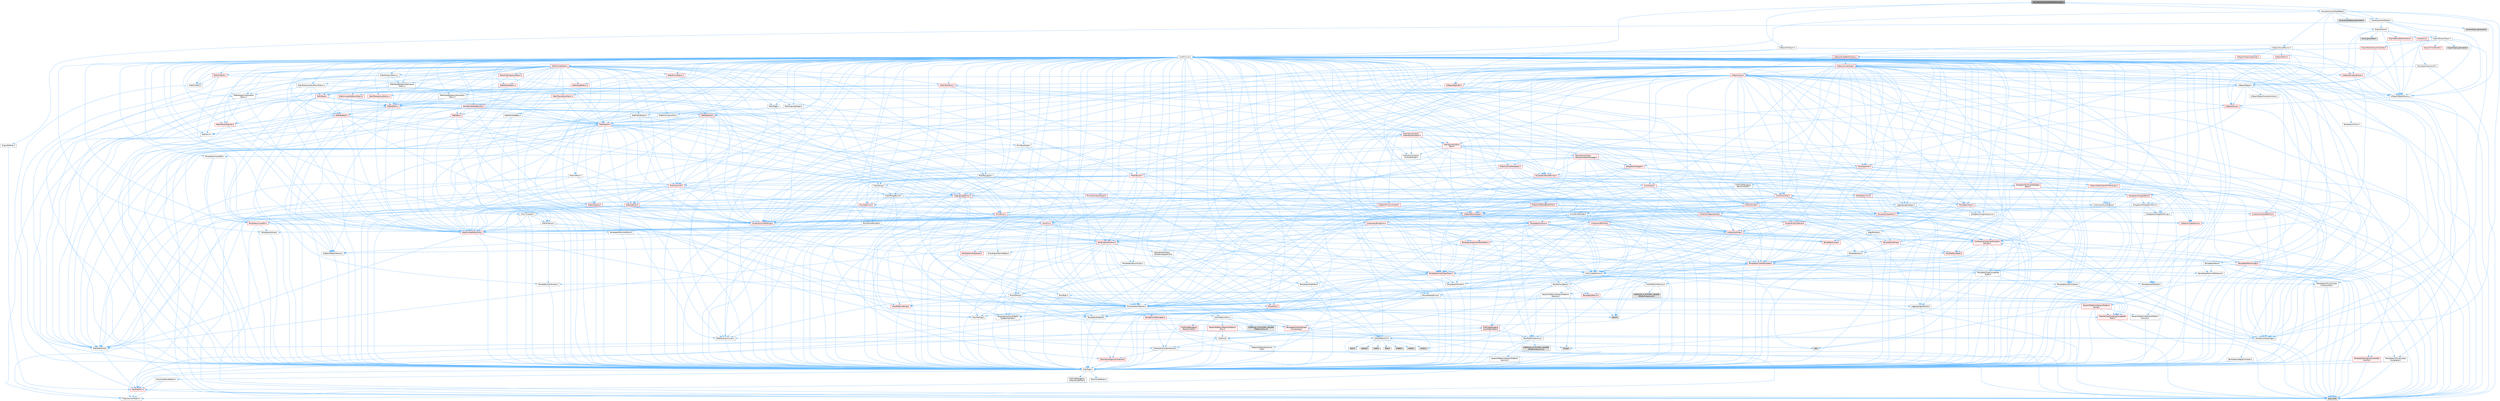 digraph "MovieSceneCameraShakePreviewer.h"
{
 // INTERACTIVE_SVG=YES
 // LATEX_PDF_SIZE
  bgcolor="transparent";
  edge [fontname=Helvetica,fontsize=10,labelfontname=Helvetica,labelfontsize=10];
  node [fontname=Helvetica,fontsize=10,shape=box,height=0.2,width=0.4];
  Node1 [id="Node000001",label="MovieSceneCameraShakePreviewer.h",height=0.2,width=0.4,color="gray40", fillcolor="grey60", style="filled", fontcolor="black",tooltip=" "];
  Node1 -> Node2 [id="edge1_Node000001_Node000002",color="steelblue1",style="solid",tooltip=" "];
  Node2 [id="Node000002",label="Camera/CameraShakeBase.h",height=0.2,width=0.4,color="grey40", fillcolor="white", style="filled",URL="$d5/d08/CameraShakeBase_8h.html",tooltip=" "];
  Node2 -> Node3 [id="edge2_Node000002_Node000003",color="steelblue1",style="solid",tooltip=" "];
  Node3 [id="Node000003",label="CoreMinimal.h",height=0.2,width=0.4,color="grey40", fillcolor="white", style="filled",URL="$d7/d67/CoreMinimal_8h.html",tooltip=" "];
  Node3 -> Node4 [id="edge3_Node000003_Node000004",color="steelblue1",style="solid",tooltip=" "];
  Node4 [id="Node000004",label="CoreTypes.h",height=0.2,width=0.4,color="grey40", fillcolor="white", style="filled",URL="$dc/dec/CoreTypes_8h.html",tooltip=" "];
  Node4 -> Node5 [id="edge4_Node000004_Node000005",color="steelblue1",style="solid",tooltip=" "];
  Node5 [id="Node000005",label="HAL/Platform.h",height=0.2,width=0.4,color="red", fillcolor="#FFF0F0", style="filled",URL="$d9/dd0/Platform_8h.html",tooltip=" "];
  Node5 -> Node8 [id="edge5_Node000005_Node000008",color="steelblue1",style="solid",tooltip=" "];
  Node8 [id="Node000008",label="type_traits",height=0.2,width=0.4,color="grey60", fillcolor="#E0E0E0", style="filled",tooltip=" "];
  Node5 -> Node9 [id="edge6_Node000005_Node000009",color="steelblue1",style="solid",tooltip=" "];
  Node9 [id="Node000009",label="PreprocessorHelpers.h",height=0.2,width=0.4,color="grey40", fillcolor="white", style="filled",URL="$db/ddb/PreprocessorHelpers_8h.html",tooltip=" "];
  Node4 -> Node15 [id="edge7_Node000004_Node000015",color="steelblue1",style="solid",tooltip=" "];
  Node15 [id="Node000015",label="ProfilingDebugging\l/UMemoryDefines.h",height=0.2,width=0.4,color="grey40", fillcolor="white", style="filled",URL="$d2/da2/UMemoryDefines_8h.html",tooltip=" "];
  Node4 -> Node16 [id="edge8_Node000004_Node000016",color="steelblue1",style="solid",tooltip=" "];
  Node16 [id="Node000016",label="Misc/CoreMiscDefines.h",height=0.2,width=0.4,color="grey40", fillcolor="white", style="filled",URL="$da/d38/CoreMiscDefines_8h.html",tooltip=" "];
  Node16 -> Node5 [id="edge9_Node000016_Node000005",color="steelblue1",style="solid",tooltip=" "];
  Node16 -> Node9 [id="edge10_Node000016_Node000009",color="steelblue1",style="solid",tooltip=" "];
  Node4 -> Node17 [id="edge11_Node000004_Node000017",color="steelblue1",style="solid",tooltip=" "];
  Node17 [id="Node000017",label="Misc/CoreDefines.h",height=0.2,width=0.4,color="grey40", fillcolor="white", style="filled",URL="$d3/dd2/CoreDefines_8h.html",tooltip=" "];
  Node3 -> Node18 [id="edge12_Node000003_Node000018",color="steelblue1",style="solid",tooltip=" "];
  Node18 [id="Node000018",label="CoreFwd.h",height=0.2,width=0.4,color="grey40", fillcolor="white", style="filled",URL="$d1/d1e/CoreFwd_8h.html",tooltip=" "];
  Node18 -> Node4 [id="edge13_Node000018_Node000004",color="steelblue1",style="solid",tooltip=" "];
  Node18 -> Node19 [id="edge14_Node000018_Node000019",color="steelblue1",style="solid",tooltip=" "];
  Node19 [id="Node000019",label="Containers/ContainersFwd.h",height=0.2,width=0.4,color="grey40", fillcolor="white", style="filled",URL="$d4/d0a/ContainersFwd_8h.html",tooltip=" "];
  Node19 -> Node5 [id="edge15_Node000019_Node000005",color="steelblue1",style="solid",tooltip=" "];
  Node19 -> Node4 [id="edge16_Node000019_Node000004",color="steelblue1",style="solid",tooltip=" "];
  Node19 -> Node20 [id="edge17_Node000019_Node000020",color="steelblue1",style="solid",tooltip=" "];
  Node20 [id="Node000020",label="Traits/IsContiguousContainer.h",height=0.2,width=0.4,color="red", fillcolor="#FFF0F0", style="filled",URL="$d5/d3c/IsContiguousContainer_8h.html",tooltip=" "];
  Node20 -> Node4 [id="edge18_Node000020_Node000004",color="steelblue1",style="solid",tooltip=" "];
  Node18 -> Node23 [id="edge19_Node000018_Node000023",color="steelblue1",style="solid",tooltip=" "];
  Node23 [id="Node000023",label="Math/MathFwd.h",height=0.2,width=0.4,color="grey40", fillcolor="white", style="filled",URL="$d2/d10/MathFwd_8h.html",tooltip=" "];
  Node23 -> Node5 [id="edge20_Node000023_Node000005",color="steelblue1",style="solid",tooltip=" "];
  Node18 -> Node24 [id="edge21_Node000018_Node000024",color="steelblue1",style="solid",tooltip=" "];
  Node24 [id="Node000024",label="UObject/UObjectHierarchy\lFwd.h",height=0.2,width=0.4,color="grey40", fillcolor="white", style="filled",URL="$d3/d13/UObjectHierarchyFwd_8h.html",tooltip=" "];
  Node3 -> Node24 [id="edge22_Node000003_Node000024",color="steelblue1",style="solid",tooltip=" "];
  Node3 -> Node19 [id="edge23_Node000003_Node000019",color="steelblue1",style="solid",tooltip=" "];
  Node3 -> Node25 [id="edge24_Node000003_Node000025",color="steelblue1",style="solid",tooltip=" "];
  Node25 [id="Node000025",label="Misc/VarArgs.h",height=0.2,width=0.4,color="grey40", fillcolor="white", style="filled",URL="$d5/d6f/VarArgs_8h.html",tooltip=" "];
  Node25 -> Node4 [id="edge25_Node000025_Node000004",color="steelblue1",style="solid",tooltip=" "];
  Node3 -> Node26 [id="edge26_Node000003_Node000026",color="steelblue1",style="solid",tooltip=" "];
  Node26 [id="Node000026",label="Logging/LogVerbosity.h",height=0.2,width=0.4,color="grey40", fillcolor="white", style="filled",URL="$d2/d8f/LogVerbosity_8h.html",tooltip=" "];
  Node26 -> Node4 [id="edge27_Node000026_Node000004",color="steelblue1",style="solid",tooltip=" "];
  Node3 -> Node27 [id="edge28_Node000003_Node000027",color="steelblue1",style="solid",tooltip=" "];
  Node27 [id="Node000027",label="Misc/OutputDevice.h",height=0.2,width=0.4,color="grey40", fillcolor="white", style="filled",URL="$d7/d32/OutputDevice_8h.html",tooltip=" "];
  Node27 -> Node18 [id="edge29_Node000027_Node000018",color="steelblue1",style="solid",tooltip=" "];
  Node27 -> Node4 [id="edge30_Node000027_Node000004",color="steelblue1",style="solid",tooltip=" "];
  Node27 -> Node26 [id="edge31_Node000027_Node000026",color="steelblue1",style="solid",tooltip=" "];
  Node27 -> Node25 [id="edge32_Node000027_Node000025",color="steelblue1",style="solid",tooltip=" "];
  Node27 -> Node28 [id="edge33_Node000027_Node000028",color="steelblue1",style="solid",tooltip=" "];
  Node28 [id="Node000028",label="Templates/IsArrayOrRefOf\lTypeByPredicate.h",height=0.2,width=0.4,color="grey40", fillcolor="white", style="filled",URL="$d6/da1/IsArrayOrRefOfTypeByPredicate_8h.html",tooltip=" "];
  Node28 -> Node4 [id="edge34_Node000028_Node000004",color="steelblue1",style="solid",tooltip=" "];
  Node27 -> Node29 [id="edge35_Node000027_Node000029",color="steelblue1",style="solid",tooltip=" "];
  Node29 [id="Node000029",label="Templates/IsValidVariadic\lFunctionArg.h",height=0.2,width=0.4,color="red", fillcolor="#FFF0F0", style="filled",URL="$d0/dc8/IsValidVariadicFunctionArg_8h.html",tooltip=" "];
  Node29 -> Node4 [id="edge36_Node000029_Node000004",color="steelblue1",style="solid",tooltip=" "];
  Node29 -> Node8 [id="edge37_Node000029_Node000008",color="steelblue1",style="solid",tooltip=" "];
  Node27 -> Node31 [id="edge38_Node000027_Node000031",color="steelblue1",style="solid",tooltip=" "];
  Node31 [id="Node000031",label="Traits/IsCharEncodingCompatible\lWith.h",height=0.2,width=0.4,color="red", fillcolor="#FFF0F0", style="filled",URL="$df/dd1/IsCharEncodingCompatibleWith_8h.html",tooltip=" "];
  Node31 -> Node8 [id="edge39_Node000031_Node000008",color="steelblue1",style="solid",tooltip=" "];
  Node3 -> Node33 [id="edge40_Node000003_Node000033",color="steelblue1",style="solid",tooltip=" "];
  Node33 [id="Node000033",label="HAL/PlatformCrt.h",height=0.2,width=0.4,color="grey40", fillcolor="white", style="filled",URL="$d8/d75/PlatformCrt_8h.html",tooltip=" "];
  Node33 -> Node34 [id="edge41_Node000033_Node000034",color="steelblue1",style="solid",tooltip=" "];
  Node34 [id="Node000034",label="new",height=0.2,width=0.4,color="grey60", fillcolor="#E0E0E0", style="filled",tooltip=" "];
  Node33 -> Node35 [id="edge42_Node000033_Node000035",color="steelblue1",style="solid",tooltip=" "];
  Node35 [id="Node000035",label="wchar.h",height=0.2,width=0.4,color="grey60", fillcolor="#E0E0E0", style="filled",tooltip=" "];
  Node33 -> Node36 [id="edge43_Node000033_Node000036",color="steelblue1",style="solid",tooltip=" "];
  Node36 [id="Node000036",label="stddef.h",height=0.2,width=0.4,color="grey60", fillcolor="#E0E0E0", style="filled",tooltip=" "];
  Node33 -> Node37 [id="edge44_Node000033_Node000037",color="steelblue1",style="solid",tooltip=" "];
  Node37 [id="Node000037",label="stdlib.h",height=0.2,width=0.4,color="grey60", fillcolor="#E0E0E0", style="filled",tooltip=" "];
  Node33 -> Node38 [id="edge45_Node000033_Node000038",color="steelblue1",style="solid",tooltip=" "];
  Node38 [id="Node000038",label="stdio.h",height=0.2,width=0.4,color="grey60", fillcolor="#E0E0E0", style="filled",tooltip=" "];
  Node33 -> Node39 [id="edge46_Node000033_Node000039",color="steelblue1",style="solid",tooltip=" "];
  Node39 [id="Node000039",label="stdarg.h",height=0.2,width=0.4,color="grey60", fillcolor="#E0E0E0", style="filled",tooltip=" "];
  Node33 -> Node40 [id="edge47_Node000033_Node000040",color="steelblue1",style="solid",tooltip=" "];
  Node40 [id="Node000040",label="math.h",height=0.2,width=0.4,color="grey60", fillcolor="#E0E0E0", style="filled",tooltip=" "];
  Node33 -> Node41 [id="edge48_Node000033_Node000041",color="steelblue1",style="solid",tooltip=" "];
  Node41 [id="Node000041",label="float.h",height=0.2,width=0.4,color="grey60", fillcolor="#E0E0E0", style="filled",tooltip=" "];
  Node33 -> Node42 [id="edge49_Node000033_Node000042",color="steelblue1",style="solid",tooltip=" "];
  Node42 [id="Node000042",label="string.h",height=0.2,width=0.4,color="grey60", fillcolor="#E0E0E0", style="filled",tooltip=" "];
  Node3 -> Node43 [id="edge50_Node000003_Node000043",color="steelblue1",style="solid",tooltip=" "];
  Node43 [id="Node000043",label="HAL/PlatformMisc.h",height=0.2,width=0.4,color="grey40", fillcolor="white", style="filled",URL="$d0/df5/PlatformMisc_8h.html",tooltip=" "];
  Node43 -> Node4 [id="edge51_Node000043_Node000004",color="steelblue1",style="solid",tooltip=" "];
  Node43 -> Node44 [id="edge52_Node000043_Node000044",color="steelblue1",style="solid",tooltip=" "];
  Node44 [id="Node000044",label="GenericPlatform/GenericPlatform\lMisc.h",height=0.2,width=0.4,color="red", fillcolor="#FFF0F0", style="filled",URL="$db/d9a/GenericPlatformMisc_8h.html",tooltip=" "];
  Node44 -> Node18 [id="edge53_Node000044_Node000018",color="steelblue1",style="solid",tooltip=" "];
  Node44 -> Node4 [id="edge54_Node000044_Node000004",color="steelblue1",style="solid",tooltip=" "];
  Node44 -> Node33 [id="edge55_Node000044_Node000033",color="steelblue1",style="solid",tooltip=" "];
  Node44 -> Node48 [id="edge56_Node000044_Node000048",color="steelblue1",style="solid",tooltip=" "];
  Node48 [id="Node000048",label="Math/NumericLimits.h",height=0.2,width=0.4,color="grey40", fillcolor="white", style="filled",URL="$df/d1b/NumericLimits_8h.html",tooltip=" "];
  Node48 -> Node4 [id="edge57_Node000048_Node000004",color="steelblue1",style="solid",tooltip=" "];
  Node44 -> Node50 [id="edge58_Node000044_Node000050",color="steelblue1",style="solid",tooltip=" "];
  Node50 [id="Node000050",label="Misc/EnumClassFlags.h",height=0.2,width=0.4,color="grey40", fillcolor="white", style="filled",URL="$d8/de7/EnumClassFlags_8h.html",tooltip=" "];
  Node43 -> Node53 [id="edge59_Node000043_Node000053",color="steelblue1",style="solid",tooltip=" "];
  Node53 [id="Node000053",label="COMPILED_PLATFORM_HEADER\l(PlatformMisc.h)",height=0.2,width=0.4,color="grey60", fillcolor="#E0E0E0", style="filled",tooltip=" "];
  Node43 -> Node54 [id="edge60_Node000043_Node000054",color="steelblue1",style="solid",tooltip=" "];
  Node54 [id="Node000054",label="ProfilingDebugging\l/CpuProfilerTrace.h",height=0.2,width=0.4,color="red", fillcolor="#FFF0F0", style="filled",URL="$da/dcb/CpuProfilerTrace_8h.html",tooltip=" "];
  Node54 -> Node4 [id="edge61_Node000054_Node000004",color="steelblue1",style="solid",tooltip=" "];
  Node54 -> Node19 [id="edge62_Node000054_Node000019",color="steelblue1",style="solid",tooltip=" "];
  Node54 -> Node55 [id="edge63_Node000054_Node000055",color="steelblue1",style="solid",tooltip=" "];
  Node55 [id="Node000055",label="HAL/PlatformAtomics.h",height=0.2,width=0.4,color="grey40", fillcolor="white", style="filled",URL="$d3/d36/PlatformAtomics_8h.html",tooltip=" "];
  Node55 -> Node4 [id="edge64_Node000055_Node000004",color="steelblue1",style="solid",tooltip=" "];
  Node55 -> Node56 [id="edge65_Node000055_Node000056",color="steelblue1",style="solid",tooltip=" "];
  Node56 [id="Node000056",label="GenericPlatform/GenericPlatform\lAtomics.h",height=0.2,width=0.4,color="grey40", fillcolor="white", style="filled",URL="$da/d72/GenericPlatformAtomics_8h.html",tooltip=" "];
  Node56 -> Node4 [id="edge66_Node000056_Node000004",color="steelblue1",style="solid",tooltip=" "];
  Node55 -> Node57 [id="edge67_Node000055_Node000057",color="steelblue1",style="solid",tooltip=" "];
  Node57 [id="Node000057",label="COMPILED_PLATFORM_HEADER\l(PlatformAtomics.h)",height=0.2,width=0.4,color="grey60", fillcolor="#E0E0E0", style="filled",tooltip=" "];
  Node54 -> Node9 [id="edge68_Node000054_Node000009",color="steelblue1",style="solid",tooltip=" "];
  Node3 -> Node62 [id="edge69_Node000003_Node000062",color="steelblue1",style="solid",tooltip=" "];
  Node62 [id="Node000062",label="Misc/AssertionMacros.h",height=0.2,width=0.4,color="grey40", fillcolor="white", style="filled",URL="$d0/dfa/AssertionMacros_8h.html",tooltip=" "];
  Node62 -> Node4 [id="edge70_Node000062_Node000004",color="steelblue1",style="solid",tooltip=" "];
  Node62 -> Node5 [id="edge71_Node000062_Node000005",color="steelblue1",style="solid",tooltip=" "];
  Node62 -> Node43 [id="edge72_Node000062_Node000043",color="steelblue1",style="solid",tooltip=" "];
  Node62 -> Node9 [id="edge73_Node000062_Node000009",color="steelblue1",style="solid",tooltip=" "];
  Node62 -> Node63 [id="edge74_Node000062_Node000063",color="steelblue1",style="solid",tooltip=" "];
  Node63 [id="Node000063",label="Templates/EnableIf.h",height=0.2,width=0.4,color="grey40", fillcolor="white", style="filled",URL="$d7/d60/EnableIf_8h.html",tooltip=" "];
  Node63 -> Node4 [id="edge75_Node000063_Node000004",color="steelblue1",style="solid",tooltip=" "];
  Node62 -> Node28 [id="edge76_Node000062_Node000028",color="steelblue1",style="solid",tooltip=" "];
  Node62 -> Node29 [id="edge77_Node000062_Node000029",color="steelblue1",style="solid",tooltip=" "];
  Node62 -> Node31 [id="edge78_Node000062_Node000031",color="steelblue1",style="solid",tooltip=" "];
  Node62 -> Node25 [id="edge79_Node000062_Node000025",color="steelblue1",style="solid",tooltip=" "];
  Node62 -> Node64 [id="edge80_Node000062_Node000064",color="steelblue1",style="solid",tooltip=" "];
  Node64 [id="Node000064",label="String/FormatStringSan.h",height=0.2,width=0.4,color="red", fillcolor="#FFF0F0", style="filled",URL="$d3/d8b/FormatStringSan_8h.html",tooltip=" "];
  Node64 -> Node8 [id="edge81_Node000064_Node000008",color="steelblue1",style="solid",tooltip=" "];
  Node64 -> Node4 [id="edge82_Node000064_Node000004",color="steelblue1",style="solid",tooltip=" "];
  Node64 -> Node29 [id="edge83_Node000064_Node000029",color="steelblue1",style="solid",tooltip=" "];
  Node64 -> Node19 [id="edge84_Node000064_Node000019",color="steelblue1",style="solid",tooltip=" "];
  Node62 -> Node70 [id="edge85_Node000062_Node000070",color="steelblue1",style="solid",tooltip=" "];
  Node70 [id="Node000070",label="atomic",height=0.2,width=0.4,color="grey60", fillcolor="#E0E0E0", style="filled",tooltip=" "];
  Node3 -> Node71 [id="edge86_Node000003_Node000071",color="steelblue1",style="solid",tooltip=" "];
  Node71 [id="Node000071",label="Templates/IsPointer.h",height=0.2,width=0.4,color="grey40", fillcolor="white", style="filled",URL="$d7/d05/IsPointer_8h.html",tooltip=" "];
  Node71 -> Node4 [id="edge87_Node000071_Node000004",color="steelblue1",style="solid",tooltip=" "];
  Node3 -> Node72 [id="edge88_Node000003_Node000072",color="steelblue1",style="solid",tooltip=" "];
  Node72 [id="Node000072",label="HAL/PlatformMemory.h",height=0.2,width=0.4,color="grey40", fillcolor="white", style="filled",URL="$de/d68/PlatformMemory_8h.html",tooltip=" "];
  Node72 -> Node4 [id="edge89_Node000072_Node000004",color="steelblue1",style="solid",tooltip=" "];
  Node72 -> Node73 [id="edge90_Node000072_Node000073",color="steelblue1",style="solid",tooltip=" "];
  Node73 [id="Node000073",label="GenericPlatform/GenericPlatform\lMemory.h",height=0.2,width=0.4,color="grey40", fillcolor="white", style="filled",URL="$dd/d22/GenericPlatformMemory_8h.html",tooltip=" "];
  Node73 -> Node18 [id="edge91_Node000073_Node000018",color="steelblue1",style="solid",tooltip=" "];
  Node73 -> Node4 [id="edge92_Node000073_Node000004",color="steelblue1",style="solid",tooltip=" "];
  Node73 -> Node74 [id="edge93_Node000073_Node000074",color="steelblue1",style="solid",tooltip=" "];
  Node74 [id="Node000074",label="HAL/PlatformString.h",height=0.2,width=0.4,color="red", fillcolor="#FFF0F0", style="filled",URL="$db/db5/PlatformString_8h.html",tooltip=" "];
  Node74 -> Node4 [id="edge94_Node000074_Node000004",color="steelblue1",style="solid",tooltip=" "];
  Node73 -> Node42 [id="edge95_Node000073_Node000042",color="steelblue1",style="solid",tooltip=" "];
  Node73 -> Node35 [id="edge96_Node000073_Node000035",color="steelblue1",style="solid",tooltip=" "];
  Node72 -> Node76 [id="edge97_Node000072_Node000076",color="steelblue1",style="solid",tooltip=" "];
  Node76 [id="Node000076",label="COMPILED_PLATFORM_HEADER\l(PlatformMemory.h)",height=0.2,width=0.4,color="grey60", fillcolor="#E0E0E0", style="filled",tooltip=" "];
  Node3 -> Node55 [id="edge98_Node000003_Node000055",color="steelblue1",style="solid",tooltip=" "];
  Node3 -> Node77 [id="edge99_Node000003_Node000077",color="steelblue1",style="solid",tooltip=" "];
  Node77 [id="Node000077",label="Misc/Exec.h",height=0.2,width=0.4,color="grey40", fillcolor="white", style="filled",URL="$de/ddb/Exec_8h.html",tooltip=" "];
  Node77 -> Node4 [id="edge100_Node000077_Node000004",color="steelblue1",style="solid",tooltip=" "];
  Node77 -> Node62 [id="edge101_Node000077_Node000062",color="steelblue1",style="solid",tooltip=" "];
  Node3 -> Node78 [id="edge102_Node000003_Node000078",color="steelblue1",style="solid",tooltip=" "];
  Node78 [id="Node000078",label="HAL/MemoryBase.h",height=0.2,width=0.4,color="grey40", fillcolor="white", style="filled",URL="$d6/d9f/MemoryBase_8h.html",tooltip=" "];
  Node78 -> Node4 [id="edge103_Node000078_Node000004",color="steelblue1",style="solid",tooltip=" "];
  Node78 -> Node55 [id="edge104_Node000078_Node000055",color="steelblue1",style="solid",tooltip=" "];
  Node78 -> Node33 [id="edge105_Node000078_Node000033",color="steelblue1",style="solid",tooltip=" "];
  Node78 -> Node77 [id="edge106_Node000078_Node000077",color="steelblue1",style="solid",tooltip=" "];
  Node78 -> Node27 [id="edge107_Node000078_Node000027",color="steelblue1",style="solid",tooltip=" "];
  Node78 -> Node79 [id="edge108_Node000078_Node000079",color="steelblue1",style="solid",tooltip=" "];
  Node79 [id="Node000079",label="Templates/Atomic.h",height=0.2,width=0.4,color="red", fillcolor="#FFF0F0", style="filled",URL="$d3/d91/Atomic_8h.html",tooltip=" "];
  Node79 -> Node70 [id="edge109_Node000079_Node000070",color="steelblue1",style="solid",tooltip=" "];
  Node3 -> Node88 [id="edge110_Node000003_Node000088",color="steelblue1",style="solid",tooltip=" "];
  Node88 [id="Node000088",label="HAL/UnrealMemory.h",height=0.2,width=0.4,color="grey40", fillcolor="white", style="filled",URL="$d9/d96/UnrealMemory_8h.html",tooltip=" "];
  Node88 -> Node4 [id="edge111_Node000088_Node000004",color="steelblue1",style="solid",tooltip=" "];
  Node88 -> Node73 [id="edge112_Node000088_Node000073",color="steelblue1",style="solid",tooltip=" "];
  Node88 -> Node78 [id="edge113_Node000088_Node000078",color="steelblue1",style="solid",tooltip=" "];
  Node88 -> Node72 [id="edge114_Node000088_Node000072",color="steelblue1",style="solid",tooltip=" "];
  Node88 -> Node89 [id="edge115_Node000088_Node000089",color="steelblue1",style="solid",tooltip=" "];
  Node89 [id="Node000089",label="ProfilingDebugging\l/MemoryTrace.h",height=0.2,width=0.4,color="red", fillcolor="#FFF0F0", style="filled",URL="$da/dd7/MemoryTrace_8h.html",tooltip=" "];
  Node89 -> Node5 [id="edge116_Node000089_Node000005",color="steelblue1",style="solid",tooltip=" "];
  Node89 -> Node50 [id="edge117_Node000089_Node000050",color="steelblue1",style="solid",tooltip=" "];
  Node88 -> Node71 [id="edge118_Node000088_Node000071",color="steelblue1",style="solid",tooltip=" "];
  Node3 -> Node90 [id="edge119_Node000003_Node000090",color="steelblue1",style="solid",tooltip=" "];
  Node90 [id="Node000090",label="Templates/IsArithmetic.h",height=0.2,width=0.4,color="grey40", fillcolor="white", style="filled",URL="$d2/d5d/IsArithmetic_8h.html",tooltip=" "];
  Node90 -> Node4 [id="edge120_Node000090_Node000004",color="steelblue1",style="solid",tooltip=" "];
  Node3 -> Node84 [id="edge121_Node000003_Node000084",color="steelblue1",style="solid",tooltip=" "];
  Node84 [id="Node000084",label="Templates/AndOrNot.h",height=0.2,width=0.4,color="grey40", fillcolor="white", style="filled",URL="$db/d0a/AndOrNot_8h.html",tooltip=" "];
  Node84 -> Node4 [id="edge122_Node000084_Node000004",color="steelblue1",style="solid",tooltip=" "];
  Node3 -> Node91 [id="edge123_Node000003_Node000091",color="steelblue1",style="solid",tooltip=" "];
  Node91 [id="Node000091",label="Templates/IsPODType.h",height=0.2,width=0.4,color="grey40", fillcolor="white", style="filled",URL="$d7/db1/IsPODType_8h.html",tooltip=" "];
  Node91 -> Node4 [id="edge124_Node000091_Node000004",color="steelblue1",style="solid",tooltip=" "];
  Node3 -> Node92 [id="edge125_Node000003_Node000092",color="steelblue1",style="solid",tooltip=" "];
  Node92 [id="Node000092",label="Templates/IsUECoreType.h",height=0.2,width=0.4,color="grey40", fillcolor="white", style="filled",URL="$d1/db8/IsUECoreType_8h.html",tooltip=" "];
  Node92 -> Node4 [id="edge126_Node000092_Node000004",color="steelblue1",style="solid",tooltip=" "];
  Node92 -> Node8 [id="edge127_Node000092_Node000008",color="steelblue1",style="solid",tooltip=" "];
  Node3 -> Node85 [id="edge128_Node000003_Node000085",color="steelblue1",style="solid",tooltip=" "];
  Node85 [id="Node000085",label="Templates/IsTriviallyCopy\lConstructible.h",height=0.2,width=0.4,color="grey40", fillcolor="white", style="filled",URL="$d3/d78/IsTriviallyCopyConstructible_8h.html",tooltip=" "];
  Node85 -> Node4 [id="edge129_Node000085_Node000004",color="steelblue1",style="solid",tooltip=" "];
  Node85 -> Node8 [id="edge130_Node000085_Node000008",color="steelblue1",style="solid",tooltip=" "];
  Node3 -> Node93 [id="edge131_Node000003_Node000093",color="steelblue1",style="solid",tooltip=" "];
  Node93 [id="Node000093",label="Templates/UnrealTypeTraits.h",height=0.2,width=0.4,color="red", fillcolor="#FFF0F0", style="filled",URL="$d2/d2d/UnrealTypeTraits_8h.html",tooltip=" "];
  Node93 -> Node4 [id="edge132_Node000093_Node000004",color="steelblue1",style="solid",tooltip=" "];
  Node93 -> Node71 [id="edge133_Node000093_Node000071",color="steelblue1",style="solid",tooltip=" "];
  Node93 -> Node62 [id="edge134_Node000093_Node000062",color="steelblue1",style="solid",tooltip=" "];
  Node93 -> Node84 [id="edge135_Node000093_Node000084",color="steelblue1",style="solid",tooltip=" "];
  Node93 -> Node63 [id="edge136_Node000093_Node000063",color="steelblue1",style="solid",tooltip=" "];
  Node93 -> Node90 [id="edge137_Node000093_Node000090",color="steelblue1",style="solid",tooltip=" "];
  Node93 -> Node91 [id="edge138_Node000093_Node000091",color="steelblue1",style="solid",tooltip=" "];
  Node93 -> Node92 [id="edge139_Node000093_Node000092",color="steelblue1",style="solid",tooltip=" "];
  Node93 -> Node85 [id="edge140_Node000093_Node000085",color="steelblue1",style="solid",tooltip=" "];
  Node3 -> Node63 [id="edge141_Node000003_Node000063",color="steelblue1",style="solid",tooltip=" "];
  Node3 -> Node95 [id="edge142_Node000003_Node000095",color="steelblue1",style="solid",tooltip=" "];
  Node95 [id="Node000095",label="Templates/RemoveReference.h",height=0.2,width=0.4,color="grey40", fillcolor="white", style="filled",URL="$da/dbe/RemoveReference_8h.html",tooltip=" "];
  Node95 -> Node4 [id="edge143_Node000095_Node000004",color="steelblue1",style="solid",tooltip=" "];
  Node3 -> Node96 [id="edge144_Node000003_Node000096",color="steelblue1",style="solid",tooltip=" "];
  Node96 [id="Node000096",label="Templates/IntegralConstant.h",height=0.2,width=0.4,color="grey40", fillcolor="white", style="filled",URL="$db/d1b/IntegralConstant_8h.html",tooltip=" "];
  Node96 -> Node4 [id="edge145_Node000096_Node000004",color="steelblue1",style="solid",tooltip=" "];
  Node3 -> Node97 [id="edge146_Node000003_Node000097",color="steelblue1",style="solid",tooltip=" "];
  Node97 [id="Node000097",label="Templates/IsClass.h",height=0.2,width=0.4,color="grey40", fillcolor="white", style="filled",URL="$db/dcb/IsClass_8h.html",tooltip=" "];
  Node97 -> Node4 [id="edge147_Node000097_Node000004",color="steelblue1",style="solid",tooltip=" "];
  Node3 -> Node98 [id="edge148_Node000003_Node000098",color="steelblue1",style="solid",tooltip=" "];
  Node98 [id="Node000098",label="Templates/TypeCompatible\lBytes.h",height=0.2,width=0.4,color="grey40", fillcolor="white", style="filled",URL="$df/d0a/TypeCompatibleBytes_8h.html",tooltip=" "];
  Node98 -> Node4 [id="edge149_Node000098_Node000004",color="steelblue1",style="solid",tooltip=" "];
  Node98 -> Node42 [id="edge150_Node000098_Node000042",color="steelblue1",style="solid",tooltip=" "];
  Node98 -> Node34 [id="edge151_Node000098_Node000034",color="steelblue1",style="solid",tooltip=" "];
  Node98 -> Node8 [id="edge152_Node000098_Node000008",color="steelblue1",style="solid",tooltip=" "];
  Node3 -> Node20 [id="edge153_Node000003_Node000020",color="steelblue1",style="solid",tooltip=" "];
  Node3 -> Node99 [id="edge154_Node000003_Node000099",color="steelblue1",style="solid",tooltip=" "];
  Node99 [id="Node000099",label="Templates/UnrealTemplate.h",height=0.2,width=0.4,color="red", fillcolor="#FFF0F0", style="filled",URL="$d4/d24/UnrealTemplate_8h.html",tooltip=" "];
  Node99 -> Node4 [id="edge155_Node000099_Node000004",color="steelblue1",style="solid",tooltip=" "];
  Node99 -> Node71 [id="edge156_Node000099_Node000071",color="steelblue1",style="solid",tooltip=" "];
  Node99 -> Node88 [id="edge157_Node000099_Node000088",color="steelblue1",style="solid",tooltip=" "];
  Node99 -> Node93 [id="edge158_Node000099_Node000093",color="steelblue1",style="solid",tooltip=" "];
  Node99 -> Node95 [id="edge159_Node000099_Node000095",color="steelblue1",style="solid",tooltip=" "];
  Node99 -> Node98 [id="edge160_Node000099_Node000098",color="steelblue1",style="solid",tooltip=" "];
  Node99 -> Node20 [id="edge161_Node000099_Node000020",color="steelblue1",style="solid",tooltip=" "];
  Node99 -> Node8 [id="edge162_Node000099_Node000008",color="steelblue1",style="solid",tooltip=" "];
  Node3 -> Node48 [id="edge163_Node000003_Node000048",color="steelblue1",style="solid",tooltip=" "];
  Node3 -> Node103 [id="edge164_Node000003_Node000103",color="steelblue1",style="solid",tooltip=" "];
  Node103 [id="Node000103",label="HAL/PlatformMath.h",height=0.2,width=0.4,color="red", fillcolor="#FFF0F0", style="filled",URL="$dc/d53/PlatformMath_8h.html",tooltip=" "];
  Node103 -> Node4 [id="edge165_Node000103_Node000004",color="steelblue1",style="solid",tooltip=" "];
  Node3 -> Node86 [id="edge166_Node000003_Node000086",color="steelblue1",style="solid",tooltip=" "];
  Node86 [id="Node000086",label="Templates/IsTriviallyCopy\lAssignable.h",height=0.2,width=0.4,color="grey40", fillcolor="white", style="filled",URL="$d2/df2/IsTriviallyCopyAssignable_8h.html",tooltip=" "];
  Node86 -> Node4 [id="edge167_Node000086_Node000004",color="steelblue1",style="solid",tooltip=" "];
  Node86 -> Node8 [id="edge168_Node000086_Node000008",color="steelblue1",style="solid",tooltip=" "];
  Node3 -> Node111 [id="edge169_Node000003_Node000111",color="steelblue1",style="solid",tooltip=" "];
  Node111 [id="Node000111",label="Templates/MemoryOps.h",height=0.2,width=0.4,color="red", fillcolor="#FFF0F0", style="filled",URL="$db/dea/MemoryOps_8h.html",tooltip=" "];
  Node111 -> Node4 [id="edge170_Node000111_Node000004",color="steelblue1",style="solid",tooltip=" "];
  Node111 -> Node88 [id="edge171_Node000111_Node000088",color="steelblue1",style="solid",tooltip=" "];
  Node111 -> Node86 [id="edge172_Node000111_Node000086",color="steelblue1",style="solid",tooltip=" "];
  Node111 -> Node85 [id="edge173_Node000111_Node000085",color="steelblue1",style="solid",tooltip=" "];
  Node111 -> Node93 [id="edge174_Node000111_Node000093",color="steelblue1",style="solid",tooltip=" "];
  Node111 -> Node34 [id="edge175_Node000111_Node000034",color="steelblue1",style="solid",tooltip=" "];
  Node111 -> Node8 [id="edge176_Node000111_Node000008",color="steelblue1",style="solid",tooltip=" "];
  Node3 -> Node112 [id="edge177_Node000003_Node000112",color="steelblue1",style="solid",tooltip=" "];
  Node112 [id="Node000112",label="Containers/ContainerAllocation\lPolicies.h",height=0.2,width=0.4,color="red", fillcolor="#FFF0F0", style="filled",URL="$d7/dff/ContainerAllocationPolicies_8h.html",tooltip=" "];
  Node112 -> Node4 [id="edge178_Node000112_Node000004",color="steelblue1",style="solid",tooltip=" "];
  Node112 -> Node112 [id="edge179_Node000112_Node000112",color="steelblue1",style="solid",tooltip=" "];
  Node112 -> Node103 [id="edge180_Node000112_Node000103",color="steelblue1",style="solid",tooltip=" "];
  Node112 -> Node88 [id="edge181_Node000112_Node000088",color="steelblue1",style="solid",tooltip=" "];
  Node112 -> Node48 [id="edge182_Node000112_Node000048",color="steelblue1",style="solid",tooltip=" "];
  Node112 -> Node62 [id="edge183_Node000112_Node000062",color="steelblue1",style="solid",tooltip=" "];
  Node112 -> Node111 [id="edge184_Node000112_Node000111",color="steelblue1",style="solid",tooltip=" "];
  Node112 -> Node98 [id="edge185_Node000112_Node000098",color="steelblue1",style="solid",tooltip=" "];
  Node112 -> Node8 [id="edge186_Node000112_Node000008",color="steelblue1",style="solid",tooltip=" "];
  Node3 -> Node115 [id="edge187_Node000003_Node000115",color="steelblue1",style="solid",tooltip=" "];
  Node115 [id="Node000115",label="Templates/IsEnumClass.h",height=0.2,width=0.4,color="grey40", fillcolor="white", style="filled",URL="$d7/d15/IsEnumClass_8h.html",tooltip=" "];
  Node115 -> Node4 [id="edge188_Node000115_Node000004",color="steelblue1",style="solid",tooltip=" "];
  Node115 -> Node84 [id="edge189_Node000115_Node000084",color="steelblue1",style="solid",tooltip=" "];
  Node3 -> Node116 [id="edge190_Node000003_Node000116",color="steelblue1",style="solid",tooltip=" "];
  Node116 [id="Node000116",label="HAL/PlatformProperties.h",height=0.2,width=0.4,color="red", fillcolor="#FFF0F0", style="filled",URL="$d9/db0/PlatformProperties_8h.html",tooltip=" "];
  Node116 -> Node4 [id="edge191_Node000116_Node000004",color="steelblue1",style="solid",tooltip=" "];
  Node3 -> Node119 [id="edge192_Node000003_Node000119",color="steelblue1",style="solid",tooltip=" "];
  Node119 [id="Node000119",label="Misc/EngineVersionBase.h",height=0.2,width=0.4,color="grey40", fillcolor="white", style="filled",URL="$d5/d2b/EngineVersionBase_8h.html",tooltip=" "];
  Node119 -> Node4 [id="edge193_Node000119_Node000004",color="steelblue1",style="solid",tooltip=" "];
  Node3 -> Node120 [id="edge194_Node000003_Node000120",color="steelblue1",style="solid",tooltip=" "];
  Node120 [id="Node000120",label="Internationalization\l/TextNamespaceFwd.h",height=0.2,width=0.4,color="grey40", fillcolor="white", style="filled",URL="$d8/d97/TextNamespaceFwd_8h.html",tooltip=" "];
  Node120 -> Node4 [id="edge195_Node000120_Node000004",color="steelblue1",style="solid",tooltip=" "];
  Node3 -> Node121 [id="edge196_Node000003_Node000121",color="steelblue1",style="solid",tooltip=" "];
  Node121 [id="Node000121",label="Serialization/Archive.h",height=0.2,width=0.4,color="red", fillcolor="#FFF0F0", style="filled",URL="$d7/d3b/Archive_8h.html",tooltip=" "];
  Node121 -> Node18 [id="edge197_Node000121_Node000018",color="steelblue1",style="solid",tooltip=" "];
  Node121 -> Node4 [id="edge198_Node000121_Node000004",color="steelblue1",style="solid",tooltip=" "];
  Node121 -> Node116 [id="edge199_Node000121_Node000116",color="steelblue1",style="solid",tooltip=" "];
  Node121 -> Node120 [id="edge200_Node000121_Node000120",color="steelblue1",style="solid",tooltip=" "];
  Node121 -> Node23 [id="edge201_Node000121_Node000023",color="steelblue1",style="solid",tooltip=" "];
  Node121 -> Node62 [id="edge202_Node000121_Node000062",color="steelblue1",style="solid",tooltip=" "];
  Node121 -> Node119 [id="edge203_Node000121_Node000119",color="steelblue1",style="solid",tooltip=" "];
  Node121 -> Node25 [id="edge204_Node000121_Node000025",color="steelblue1",style="solid",tooltip=" "];
  Node121 -> Node63 [id="edge205_Node000121_Node000063",color="steelblue1",style="solid",tooltip=" "];
  Node121 -> Node28 [id="edge206_Node000121_Node000028",color="steelblue1",style="solid",tooltip=" "];
  Node121 -> Node115 [id="edge207_Node000121_Node000115",color="steelblue1",style="solid",tooltip=" "];
  Node121 -> Node29 [id="edge208_Node000121_Node000029",color="steelblue1",style="solid",tooltip=" "];
  Node121 -> Node99 [id="edge209_Node000121_Node000099",color="steelblue1",style="solid",tooltip=" "];
  Node121 -> Node31 [id="edge210_Node000121_Node000031",color="steelblue1",style="solid",tooltip=" "];
  Node121 -> Node124 [id="edge211_Node000121_Node000124",color="steelblue1",style="solid",tooltip=" "];
  Node124 [id="Node000124",label="UObject/ObjectVersion.h",height=0.2,width=0.4,color="grey40", fillcolor="white", style="filled",URL="$da/d63/ObjectVersion_8h.html",tooltip=" "];
  Node124 -> Node4 [id="edge212_Node000124_Node000004",color="steelblue1",style="solid",tooltip=" "];
  Node3 -> Node125 [id="edge213_Node000003_Node000125",color="steelblue1",style="solid",tooltip=" "];
  Node125 [id="Node000125",label="Templates/Less.h",height=0.2,width=0.4,color="grey40", fillcolor="white", style="filled",URL="$de/dc8/Less_8h.html",tooltip=" "];
  Node125 -> Node4 [id="edge214_Node000125_Node000004",color="steelblue1",style="solid",tooltip=" "];
  Node125 -> Node99 [id="edge215_Node000125_Node000099",color="steelblue1",style="solid",tooltip=" "];
  Node3 -> Node126 [id="edge216_Node000003_Node000126",color="steelblue1",style="solid",tooltip=" "];
  Node126 [id="Node000126",label="Templates/Sorting.h",height=0.2,width=0.4,color="red", fillcolor="#FFF0F0", style="filled",URL="$d3/d9e/Sorting_8h.html",tooltip=" "];
  Node126 -> Node4 [id="edge217_Node000126_Node000004",color="steelblue1",style="solid",tooltip=" "];
  Node126 -> Node103 [id="edge218_Node000126_Node000103",color="steelblue1",style="solid",tooltip=" "];
  Node126 -> Node125 [id="edge219_Node000126_Node000125",color="steelblue1",style="solid",tooltip=" "];
  Node3 -> Node137 [id="edge220_Node000003_Node000137",color="steelblue1",style="solid",tooltip=" "];
  Node137 [id="Node000137",label="Misc/Char.h",height=0.2,width=0.4,color="red", fillcolor="#FFF0F0", style="filled",URL="$d0/d58/Char_8h.html",tooltip=" "];
  Node137 -> Node4 [id="edge221_Node000137_Node000004",color="steelblue1",style="solid",tooltip=" "];
  Node137 -> Node8 [id="edge222_Node000137_Node000008",color="steelblue1",style="solid",tooltip=" "];
  Node3 -> Node140 [id="edge223_Node000003_Node000140",color="steelblue1",style="solid",tooltip=" "];
  Node140 [id="Node000140",label="GenericPlatform/GenericPlatform\lStricmp.h",height=0.2,width=0.4,color="grey40", fillcolor="white", style="filled",URL="$d2/d86/GenericPlatformStricmp_8h.html",tooltip=" "];
  Node140 -> Node4 [id="edge224_Node000140_Node000004",color="steelblue1",style="solid",tooltip=" "];
  Node3 -> Node141 [id="edge225_Node000003_Node000141",color="steelblue1",style="solid",tooltip=" "];
  Node141 [id="Node000141",label="GenericPlatform/GenericPlatform\lString.h",height=0.2,width=0.4,color="red", fillcolor="#FFF0F0", style="filled",URL="$dd/d20/GenericPlatformString_8h.html",tooltip=" "];
  Node141 -> Node4 [id="edge226_Node000141_Node000004",color="steelblue1",style="solid",tooltip=" "];
  Node141 -> Node140 [id="edge227_Node000141_Node000140",color="steelblue1",style="solid",tooltip=" "];
  Node141 -> Node63 [id="edge228_Node000141_Node000063",color="steelblue1",style="solid",tooltip=" "];
  Node141 -> Node31 [id="edge229_Node000141_Node000031",color="steelblue1",style="solid",tooltip=" "];
  Node141 -> Node8 [id="edge230_Node000141_Node000008",color="steelblue1",style="solid",tooltip=" "];
  Node3 -> Node74 [id="edge231_Node000003_Node000074",color="steelblue1",style="solid",tooltip=" "];
  Node3 -> Node144 [id="edge232_Node000003_Node000144",color="steelblue1",style="solid",tooltip=" "];
  Node144 [id="Node000144",label="Misc/CString.h",height=0.2,width=0.4,color="grey40", fillcolor="white", style="filled",URL="$d2/d49/CString_8h.html",tooltip=" "];
  Node144 -> Node4 [id="edge233_Node000144_Node000004",color="steelblue1",style="solid",tooltip=" "];
  Node144 -> Node33 [id="edge234_Node000144_Node000033",color="steelblue1",style="solid",tooltip=" "];
  Node144 -> Node74 [id="edge235_Node000144_Node000074",color="steelblue1",style="solid",tooltip=" "];
  Node144 -> Node62 [id="edge236_Node000144_Node000062",color="steelblue1",style="solid",tooltip=" "];
  Node144 -> Node137 [id="edge237_Node000144_Node000137",color="steelblue1",style="solid",tooltip=" "];
  Node144 -> Node25 [id="edge238_Node000144_Node000025",color="steelblue1",style="solid",tooltip=" "];
  Node144 -> Node28 [id="edge239_Node000144_Node000028",color="steelblue1",style="solid",tooltip=" "];
  Node144 -> Node29 [id="edge240_Node000144_Node000029",color="steelblue1",style="solid",tooltip=" "];
  Node144 -> Node31 [id="edge241_Node000144_Node000031",color="steelblue1",style="solid",tooltip=" "];
  Node3 -> Node145 [id="edge242_Node000003_Node000145",color="steelblue1",style="solid",tooltip=" "];
  Node145 [id="Node000145",label="Misc/Crc.h",height=0.2,width=0.4,color="red", fillcolor="#FFF0F0", style="filled",URL="$d4/dd2/Crc_8h.html",tooltip=" "];
  Node145 -> Node4 [id="edge243_Node000145_Node000004",color="steelblue1",style="solid",tooltip=" "];
  Node145 -> Node74 [id="edge244_Node000145_Node000074",color="steelblue1",style="solid",tooltip=" "];
  Node145 -> Node62 [id="edge245_Node000145_Node000062",color="steelblue1",style="solid",tooltip=" "];
  Node145 -> Node144 [id="edge246_Node000145_Node000144",color="steelblue1",style="solid",tooltip=" "];
  Node145 -> Node137 [id="edge247_Node000145_Node000137",color="steelblue1",style="solid",tooltip=" "];
  Node145 -> Node93 [id="edge248_Node000145_Node000093",color="steelblue1",style="solid",tooltip=" "];
  Node3 -> Node136 [id="edge249_Node000003_Node000136",color="steelblue1",style="solid",tooltip=" "];
  Node136 [id="Node000136",label="Math/UnrealMathUtility.h",height=0.2,width=0.4,color="red", fillcolor="#FFF0F0", style="filled",URL="$db/db8/UnrealMathUtility_8h.html",tooltip=" "];
  Node136 -> Node4 [id="edge250_Node000136_Node000004",color="steelblue1",style="solid",tooltip=" "];
  Node136 -> Node62 [id="edge251_Node000136_Node000062",color="steelblue1",style="solid",tooltip=" "];
  Node136 -> Node103 [id="edge252_Node000136_Node000103",color="steelblue1",style="solid",tooltip=" "];
  Node136 -> Node23 [id="edge253_Node000136_Node000023",color="steelblue1",style="solid",tooltip=" "];
  Node3 -> Node146 [id="edge254_Node000003_Node000146",color="steelblue1",style="solid",tooltip=" "];
  Node146 [id="Node000146",label="Containers/UnrealString.h",height=0.2,width=0.4,color="red", fillcolor="#FFF0F0", style="filled",URL="$d5/dba/UnrealString_8h.html",tooltip=" "];
  Node3 -> Node150 [id="edge255_Node000003_Node000150",color="steelblue1",style="solid",tooltip=" "];
  Node150 [id="Node000150",label="Containers/Array.h",height=0.2,width=0.4,color="red", fillcolor="#FFF0F0", style="filled",URL="$df/dd0/Array_8h.html",tooltip=" "];
  Node150 -> Node4 [id="edge256_Node000150_Node000004",color="steelblue1",style="solid",tooltip=" "];
  Node150 -> Node62 [id="edge257_Node000150_Node000062",color="steelblue1",style="solid",tooltip=" "];
  Node150 -> Node88 [id="edge258_Node000150_Node000088",color="steelblue1",style="solid",tooltip=" "];
  Node150 -> Node93 [id="edge259_Node000150_Node000093",color="steelblue1",style="solid",tooltip=" "];
  Node150 -> Node99 [id="edge260_Node000150_Node000099",color="steelblue1",style="solid",tooltip=" "];
  Node150 -> Node112 [id="edge261_Node000150_Node000112",color="steelblue1",style="solid",tooltip=" "];
  Node150 -> Node121 [id="edge262_Node000150_Node000121",color="steelblue1",style="solid",tooltip=" "];
  Node150 -> Node129 [id="edge263_Node000150_Node000129",color="steelblue1",style="solid",tooltip=" "];
  Node129 [id="Node000129",label="Templates/Invoke.h",height=0.2,width=0.4,color="red", fillcolor="#FFF0F0", style="filled",URL="$d7/deb/Invoke_8h.html",tooltip=" "];
  Node129 -> Node4 [id="edge264_Node000129_Node000004",color="steelblue1",style="solid",tooltip=" "];
  Node129 -> Node99 [id="edge265_Node000129_Node000099",color="steelblue1",style="solid",tooltip=" "];
  Node129 -> Node8 [id="edge266_Node000129_Node000008",color="steelblue1",style="solid",tooltip=" "];
  Node150 -> Node125 [id="edge267_Node000150_Node000125",color="steelblue1",style="solid",tooltip=" "];
  Node150 -> Node126 [id="edge268_Node000150_Node000126",color="steelblue1",style="solid",tooltip=" "];
  Node150 -> Node173 [id="edge269_Node000150_Node000173",color="steelblue1",style="solid",tooltip=" "];
  Node173 [id="Node000173",label="Templates/AlignmentTemplates.h",height=0.2,width=0.4,color="red", fillcolor="#FFF0F0", style="filled",URL="$dd/d32/AlignmentTemplates_8h.html",tooltip=" "];
  Node173 -> Node4 [id="edge270_Node000173_Node000004",color="steelblue1",style="solid",tooltip=" "];
  Node173 -> Node71 [id="edge271_Node000173_Node000071",color="steelblue1",style="solid",tooltip=" "];
  Node150 -> Node8 [id="edge272_Node000150_Node000008",color="steelblue1",style="solid",tooltip=" "];
  Node3 -> Node174 [id="edge273_Node000003_Node000174",color="steelblue1",style="solid",tooltip=" "];
  Node174 [id="Node000174",label="Misc/FrameNumber.h",height=0.2,width=0.4,color="grey40", fillcolor="white", style="filled",URL="$dd/dbd/FrameNumber_8h.html",tooltip=" "];
  Node174 -> Node4 [id="edge274_Node000174_Node000004",color="steelblue1",style="solid",tooltip=" "];
  Node174 -> Node48 [id="edge275_Node000174_Node000048",color="steelblue1",style="solid",tooltip=" "];
  Node174 -> Node136 [id="edge276_Node000174_Node000136",color="steelblue1",style="solid",tooltip=" "];
  Node174 -> Node63 [id="edge277_Node000174_Node000063",color="steelblue1",style="solid",tooltip=" "];
  Node174 -> Node93 [id="edge278_Node000174_Node000093",color="steelblue1",style="solid",tooltip=" "];
  Node3 -> Node175 [id="edge279_Node000003_Node000175",color="steelblue1",style="solid",tooltip=" "];
  Node175 [id="Node000175",label="Misc/Timespan.h",height=0.2,width=0.4,color="grey40", fillcolor="white", style="filled",URL="$da/dd9/Timespan_8h.html",tooltip=" "];
  Node175 -> Node4 [id="edge280_Node000175_Node000004",color="steelblue1",style="solid",tooltip=" "];
  Node175 -> Node176 [id="edge281_Node000175_Node000176",color="steelblue1",style="solid",tooltip=" "];
  Node176 [id="Node000176",label="Math/Interval.h",height=0.2,width=0.4,color="grey40", fillcolor="white", style="filled",URL="$d1/d55/Interval_8h.html",tooltip=" "];
  Node176 -> Node4 [id="edge282_Node000176_Node000004",color="steelblue1",style="solid",tooltip=" "];
  Node176 -> Node90 [id="edge283_Node000176_Node000090",color="steelblue1",style="solid",tooltip=" "];
  Node176 -> Node93 [id="edge284_Node000176_Node000093",color="steelblue1",style="solid",tooltip=" "];
  Node176 -> Node48 [id="edge285_Node000176_Node000048",color="steelblue1",style="solid",tooltip=" "];
  Node176 -> Node136 [id="edge286_Node000176_Node000136",color="steelblue1",style="solid",tooltip=" "];
  Node175 -> Node136 [id="edge287_Node000175_Node000136",color="steelblue1",style="solid",tooltip=" "];
  Node175 -> Node62 [id="edge288_Node000175_Node000062",color="steelblue1",style="solid",tooltip=" "];
  Node3 -> Node177 [id="edge289_Node000003_Node000177",color="steelblue1",style="solid",tooltip=" "];
  Node177 [id="Node000177",label="Containers/StringConv.h",height=0.2,width=0.4,color="red", fillcolor="#FFF0F0", style="filled",URL="$d3/ddf/StringConv_8h.html",tooltip=" "];
  Node177 -> Node4 [id="edge290_Node000177_Node000004",color="steelblue1",style="solid",tooltip=" "];
  Node177 -> Node62 [id="edge291_Node000177_Node000062",color="steelblue1",style="solid",tooltip=" "];
  Node177 -> Node112 [id="edge292_Node000177_Node000112",color="steelblue1",style="solid",tooltip=" "];
  Node177 -> Node150 [id="edge293_Node000177_Node000150",color="steelblue1",style="solid",tooltip=" "];
  Node177 -> Node144 [id="edge294_Node000177_Node000144",color="steelblue1",style="solid",tooltip=" "];
  Node177 -> Node178 [id="edge295_Node000177_Node000178",color="steelblue1",style="solid",tooltip=" "];
  Node178 [id="Node000178",label="Templates/IsArray.h",height=0.2,width=0.4,color="grey40", fillcolor="white", style="filled",URL="$d8/d8d/IsArray_8h.html",tooltip=" "];
  Node178 -> Node4 [id="edge296_Node000178_Node000004",color="steelblue1",style="solid",tooltip=" "];
  Node177 -> Node99 [id="edge297_Node000177_Node000099",color="steelblue1",style="solid",tooltip=" "];
  Node177 -> Node93 [id="edge298_Node000177_Node000093",color="steelblue1",style="solid",tooltip=" "];
  Node177 -> Node31 [id="edge299_Node000177_Node000031",color="steelblue1",style="solid",tooltip=" "];
  Node177 -> Node20 [id="edge300_Node000177_Node000020",color="steelblue1",style="solid",tooltip=" "];
  Node177 -> Node8 [id="edge301_Node000177_Node000008",color="steelblue1",style="solid",tooltip=" "];
  Node3 -> Node179 [id="edge302_Node000003_Node000179",color="steelblue1",style="solid",tooltip=" "];
  Node179 [id="Node000179",label="UObject/UnrealNames.h",height=0.2,width=0.4,color="red", fillcolor="#FFF0F0", style="filled",URL="$d8/db1/UnrealNames_8h.html",tooltip=" "];
  Node179 -> Node4 [id="edge303_Node000179_Node000004",color="steelblue1",style="solid",tooltip=" "];
  Node3 -> Node181 [id="edge304_Node000003_Node000181",color="steelblue1",style="solid",tooltip=" "];
  Node181 [id="Node000181",label="UObject/NameTypes.h",height=0.2,width=0.4,color="red", fillcolor="#FFF0F0", style="filled",URL="$d6/d35/NameTypes_8h.html",tooltip=" "];
  Node181 -> Node4 [id="edge305_Node000181_Node000004",color="steelblue1",style="solid",tooltip=" "];
  Node181 -> Node62 [id="edge306_Node000181_Node000062",color="steelblue1",style="solid",tooltip=" "];
  Node181 -> Node88 [id="edge307_Node000181_Node000088",color="steelblue1",style="solid",tooltip=" "];
  Node181 -> Node93 [id="edge308_Node000181_Node000093",color="steelblue1",style="solid",tooltip=" "];
  Node181 -> Node99 [id="edge309_Node000181_Node000099",color="steelblue1",style="solid",tooltip=" "];
  Node181 -> Node146 [id="edge310_Node000181_Node000146",color="steelblue1",style="solid",tooltip=" "];
  Node181 -> Node177 [id="edge311_Node000181_Node000177",color="steelblue1",style="solid",tooltip=" "];
  Node181 -> Node179 [id="edge312_Node000181_Node000179",color="steelblue1",style="solid",tooltip=" "];
  Node181 -> Node79 [id="edge313_Node000181_Node000079",color="steelblue1",style="solid",tooltip=" "];
  Node3 -> Node189 [id="edge314_Node000003_Node000189",color="steelblue1",style="solid",tooltip=" "];
  Node189 [id="Node000189",label="Misc/Parse.h",height=0.2,width=0.4,color="red", fillcolor="#FFF0F0", style="filled",URL="$dc/d71/Parse_8h.html",tooltip=" "];
  Node189 -> Node146 [id="edge315_Node000189_Node000146",color="steelblue1",style="solid",tooltip=" "];
  Node189 -> Node4 [id="edge316_Node000189_Node000004",color="steelblue1",style="solid",tooltip=" "];
  Node189 -> Node33 [id="edge317_Node000189_Node000033",color="steelblue1",style="solid",tooltip=" "];
  Node189 -> Node50 [id="edge318_Node000189_Node000050",color="steelblue1",style="solid",tooltip=" "];
  Node189 -> Node190 [id="edge319_Node000189_Node000190",color="steelblue1",style="solid",tooltip=" "];
  Node190 [id="Node000190",label="Templates/Function.h",height=0.2,width=0.4,color="red", fillcolor="#FFF0F0", style="filled",URL="$df/df5/Function_8h.html",tooltip=" "];
  Node190 -> Node4 [id="edge320_Node000190_Node000004",color="steelblue1",style="solid",tooltip=" "];
  Node190 -> Node62 [id="edge321_Node000190_Node000062",color="steelblue1",style="solid",tooltip=" "];
  Node190 -> Node88 [id="edge322_Node000190_Node000088",color="steelblue1",style="solid",tooltip=" "];
  Node190 -> Node93 [id="edge323_Node000190_Node000093",color="steelblue1",style="solid",tooltip=" "];
  Node190 -> Node129 [id="edge324_Node000190_Node000129",color="steelblue1",style="solid",tooltip=" "];
  Node190 -> Node99 [id="edge325_Node000190_Node000099",color="steelblue1",style="solid",tooltip=" "];
  Node190 -> Node136 [id="edge326_Node000190_Node000136",color="steelblue1",style="solid",tooltip=" "];
  Node190 -> Node34 [id="edge327_Node000190_Node000034",color="steelblue1",style="solid",tooltip=" "];
  Node190 -> Node8 [id="edge328_Node000190_Node000008",color="steelblue1",style="solid",tooltip=" "];
  Node3 -> Node173 [id="edge329_Node000003_Node000173",color="steelblue1",style="solid",tooltip=" "];
  Node3 -> Node192 [id="edge330_Node000003_Node000192",color="steelblue1",style="solid",tooltip=" "];
  Node192 [id="Node000192",label="Misc/StructBuilder.h",height=0.2,width=0.4,color="grey40", fillcolor="white", style="filled",URL="$d9/db3/StructBuilder_8h.html",tooltip=" "];
  Node192 -> Node4 [id="edge331_Node000192_Node000004",color="steelblue1",style="solid",tooltip=" "];
  Node192 -> Node136 [id="edge332_Node000192_Node000136",color="steelblue1",style="solid",tooltip=" "];
  Node192 -> Node173 [id="edge333_Node000192_Node000173",color="steelblue1",style="solid",tooltip=" "];
  Node3 -> Node105 [id="edge334_Node000003_Node000105",color="steelblue1",style="solid",tooltip=" "];
  Node105 [id="Node000105",label="Templates/Decay.h",height=0.2,width=0.4,color="grey40", fillcolor="white", style="filled",URL="$dd/d0f/Decay_8h.html",tooltip=" "];
  Node105 -> Node4 [id="edge335_Node000105_Node000004",color="steelblue1",style="solid",tooltip=" "];
  Node105 -> Node95 [id="edge336_Node000105_Node000095",color="steelblue1",style="solid",tooltip=" "];
  Node105 -> Node8 [id="edge337_Node000105_Node000008",color="steelblue1",style="solid",tooltip=" "];
  Node3 -> Node193 [id="edge338_Node000003_Node000193",color="steelblue1",style="solid",tooltip=" "];
  Node193 [id="Node000193",label="Templates/PointerIsConvertible\lFromTo.h",height=0.2,width=0.4,color="red", fillcolor="#FFF0F0", style="filled",URL="$d6/d65/PointerIsConvertibleFromTo_8h.html",tooltip=" "];
  Node193 -> Node4 [id="edge339_Node000193_Node000004",color="steelblue1",style="solid",tooltip=" "];
  Node193 -> Node8 [id="edge340_Node000193_Node000008",color="steelblue1",style="solid",tooltip=" "];
  Node3 -> Node129 [id="edge341_Node000003_Node000129",color="steelblue1",style="solid",tooltip=" "];
  Node3 -> Node190 [id="edge342_Node000003_Node000190",color="steelblue1",style="solid",tooltip=" "];
  Node3 -> Node162 [id="edge343_Node000003_Node000162",color="steelblue1",style="solid",tooltip=" "];
  Node162 [id="Node000162",label="Templates/TypeHash.h",height=0.2,width=0.4,color="red", fillcolor="#FFF0F0", style="filled",URL="$d1/d62/TypeHash_8h.html",tooltip=" "];
  Node162 -> Node4 [id="edge344_Node000162_Node000004",color="steelblue1",style="solid",tooltip=" "];
  Node162 -> Node145 [id="edge345_Node000162_Node000145",color="steelblue1",style="solid",tooltip=" "];
  Node162 -> Node8 [id="edge346_Node000162_Node000008",color="steelblue1",style="solid",tooltip=" "];
  Node3 -> Node194 [id="edge347_Node000003_Node000194",color="steelblue1",style="solid",tooltip=" "];
  Node194 [id="Node000194",label="Containers/ScriptArray.h",height=0.2,width=0.4,color="red", fillcolor="#FFF0F0", style="filled",URL="$dc/daf/ScriptArray_8h.html",tooltip=" "];
  Node194 -> Node4 [id="edge348_Node000194_Node000004",color="steelblue1",style="solid",tooltip=" "];
  Node194 -> Node62 [id="edge349_Node000194_Node000062",color="steelblue1",style="solid",tooltip=" "];
  Node194 -> Node88 [id="edge350_Node000194_Node000088",color="steelblue1",style="solid",tooltip=" "];
  Node194 -> Node112 [id="edge351_Node000194_Node000112",color="steelblue1",style="solid",tooltip=" "];
  Node194 -> Node150 [id="edge352_Node000194_Node000150",color="steelblue1",style="solid",tooltip=" "];
  Node3 -> Node195 [id="edge353_Node000003_Node000195",color="steelblue1",style="solid",tooltip=" "];
  Node195 [id="Node000195",label="Containers/BitArray.h",height=0.2,width=0.4,color="red", fillcolor="#FFF0F0", style="filled",URL="$d1/de4/BitArray_8h.html",tooltip=" "];
  Node195 -> Node112 [id="edge354_Node000195_Node000112",color="steelblue1",style="solid",tooltip=" "];
  Node195 -> Node4 [id="edge355_Node000195_Node000004",color="steelblue1",style="solid",tooltip=" "];
  Node195 -> Node55 [id="edge356_Node000195_Node000055",color="steelblue1",style="solid",tooltip=" "];
  Node195 -> Node88 [id="edge357_Node000195_Node000088",color="steelblue1",style="solid",tooltip=" "];
  Node195 -> Node136 [id="edge358_Node000195_Node000136",color="steelblue1",style="solid",tooltip=" "];
  Node195 -> Node62 [id="edge359_Node000195_Node000062",color="steelblue1",style="solid",tooltip=" "];
  Node195 -> Node50 [id="edge360_Node000195_Node000050",color="steelblue1",style="solid",tooltip=" "];
  Node195 -> Node121 [id="edge361_Node000195_Node000121",color="steelblue1",style="solid",tooltip=" "];
  Node195 -> Node63 [id="edge362_Node000195_Node000063",color="steelblue1",style="solid",tooltip=" "];
  Node195 -> Node129 [id="edge363_Node000195_Node000129",color="steelblue1",style="solid",tooltip=" "];
  Node195 -> Node99 [id="edge364_Node000195_Node000099",color="steelblue1",style="solid",tooltip=" "];
  Node195 -> Node93 [id="edge365_Node000195_Node000093",color="steelblue1",style="solid",tooltip=" "];
  Node3 -> Node196 [id="edge366_Node000003_Node000196",color="steelblue1",style="solid",tooltip=" "];
  Node196 [id="Node000196",label="Containers/SparseArray.h",height=0.2,width=0.4,color="red", fillcolor="#FFF0F0", style="filled",URL="$d5/dbf/SparseArray_8h.html",tooltip=" "];
  Node196 -> Node4 [id="edge367_Node000196_Node000004",color="steelblue1",style="solid",tooltip=" "];
  Node196 -> Node62 [id="edge368_Node000196_Node000062",color="steelblue1",style="solid",tooltip=" "];
  Node196 -> Node88 [id="edge369_Node000196_Node000088",color="steelblue1",style="solid",tooltip=" "];
  Node196 -> Node93 [id="edge370_Node000196_Node000093",color="steelblue1",style="solid",tooltip=" "];
  Node196 -> Node99 [id="edge371_Node000196_Node000099",color="steelblue1",style="solid",tooltip=" "];
  Node196 -> Node112 [id="edge372_Node000196_Node000112",color="steelblue1",style="solid",tooltip=" "];
  Node196 -> Node125 [id="edge373_Node000196_Node000125",color="steelblue1",style="solid",tooltip=" "];
  Node196 -> Node150 [id="edge374_Node000196_Node000150",color="steelblue1",style="solid",tooltip=" "];
  Node196 -> Node136 [id="edge375_Node000196_Node000136",color="steelblue1",style="solid",tooltip=" "];
  Node196 -> Node194 [id="edge376_Node000196_Node000194",color="steelblue1",style="solid",tooltip=" "];
  Node196 -> Node195 [id="edge377_Node000196_Node000195",color="steelblue1",style="solid",tooltip=" "];
  Node196 -> Node146 [id="edge378_Node000196_Node000146",color="steelblue1",style="solid",tooltip=" "];
  Node3 -> Node212 [id="edge379_Node000003_Node000212",color="steelblue1",style="solid",tooltip=" "];
  Node212 [id="Node000212",label="Containers/Set.h",height=0.2,width=0.4,color="red", fillcolor="#FFF0F0", style="filled",URL="$d4/d45/Set_8h.html",tooltip=" "];
  Node212 -> Node112 [id="edge380_Node000212_Node000112",color="steelblue1",style="solid",tooltip=" "];
  Node212 -> Node196 [id="edge381_Node000212_Node000196",color="steelblue1",style="solid",tooltip=" "];
  Node212 -> Node19 [id="edge382_Node000212_Node000019",color="steelblue1",style="solid",tooltip=" "];
  Node212 -> Node136 [id="edge383_Node000212_Node000136",color="steelblue1",style="solid",tooltip=" "];
  Node212 -> Node62 [id="edge384_Node000212_Node000062",color="steelblue1",style="solid",tooltip=" "];
  Node212 -> Node192 [id="edge385_Node000212_Node000192",color="steelblue1",style="solid",tooltip=" "];
  Node212 -> Node190 [id="edge386_Node000212_Node000190",color="steelblue1",style="solid",tooltip=" "];
  Node212 -> Node126 [id="edge387_Node000212_Node000126",color="steelblue1",style="solid",tooltip=" "];
  Node212 -> Node162 [id="edge388_Node000212_Node000162",color="steelblue1",style="solid",tooltip=" "];
  Node212 -> Node99 [id="edge389_Node000212_Node000099",color="steelblue1",style="solid",tooltip=" "];
  Node212 -> Node8 [id="edge390_Node000212_Node000008",color="steelblue1",style="solid",tooltip=" "];
  Node3 -> Node215 [id="edge391_Node000003_Node000215",color="steelblue1",style="solid",tooltip=" "];
  Node215 [id="Node000215",label="Algo/Reverse.h",height=0.2,width=0.4,color="grey40", fillcolor="white", style="filled",URL="$d5/d93/Reverse_8h.html",tooltip=" "];
  Node215 -> Node4 [id="edge392_Node000215_Node000004",color="steelblue1",style="solid",tooltip=" "];
  Node215 -> Node99 [id="edge393_Node000215_Node000099",color="steelblue1",style="solid",tooltip=" "];
  Node3 -> Node216 [id="edge394_Node000003_Node000216",color="steelblue1",style="solid",tooltip=" "];
  Node216 [id="Node000216",label="Containers/Map.h",height=0.2,width=0.4,color="red", fillcolor="#FFF0F0", style="filled",URL="$df/d79/Map_8h.html",tooltip=" "];
  Node216 -> Node4 [id="edge395_Node000216_Node000004",color="steelblue1",style="solid",tooltip=" "];
  Node216 -> Node215 [id="edge396_Node000216_Node000215",color="steelblue1",style="solid",tooltip=" "];
  Node216 -> Node212 [id="edge397_Node000216_Node000212",color="steelblue1",style="solid",tooltip=" "];
  Node216 -> Node146 [id="edge398_Node000216_Node000146",color="steelblue1",style="solid",tooltip=" "];
  Node216 -> Node62 [id="edge399_Node000216_Node000062",color="steelblue1",style="solid",tooltip=" "];
  Node216 -> Node192 [id="edge400_Node000216_Node000192",color="steelblue1",style="solid",tooltip=" "];
  Node216 -> Node190 [id="edge401_Node000216_Node000190",color="steelblue1",style="solid",tooltip=" "];
  Node216 -> Node126 [id="edge402_Node000216_Node000126",color="steelblue1",style="solid",tooltip=" "];
  Node216 -> Node217 [id="edge403_Node000216_Node000217",color="steelblue1",style="solid",tooltip=" "];
  Node217 [id="Node000217",label="Templates/Tuple.h",height=0.2,width=0.4,color="red", fillcolor="#FFF0F0", style="filled",URL="$d2/d4f/Tuple_8h.html",tooltip=" "];
  Node217 -> Node4 [id="edge404_Node000217_Node000004",color="steelblue1",style="solid",tooltip=" "];
  Node217 -> Node99 [id="edge405_Node000217_Node000099",color="steelblue1",style="solid",tooltip=" "];
  Node217 -> Node218 [id="edge406_Node000217_Node000218",color="steelblue1",style="solid",tooltip=" "];
  Node218 [id="Node000218",label="Delegates/IntegerSequence.h",height=0.2,width=0.4,color="grey40", fillcolor="white", style="filled",URL="$d2/dcc/IntegerSequence_8h.html",tooltip=" "];
  Node218 -> Node4 [id="edge407_Node000218_Node000004",color="steelblue1",style="solid",tooltip=" "];
  Node217 -> Node129 [id="edge408_Node000217_Node000129",color="steelblue1",style="solid",tooltip=" "];
  Node217 -> Node162 [id="edge409_Node000217_Node000162",color="steelblue1",style="solid",tooltip=" "];
  Node217 -> Node8 [id="edge410_Node000217_Node000008",color="steelblue1",style="solid",tooltip=" "];
  Node216 -> Node99 [id="edge411_Node000216_Node000099",color="steelblue1",style="solid",tooltip=" "];
  Node216 -> Node93 [id="edge412_Node000216_Node000093",color="steelblue1",style="solid",tooltip=" "];
  Node216 -> Node8 [id="edge413_Node000216_Node000008",color="steelblue1",style="solid",tooltip=" "];
  Node3 -> Node220 [id="edge414_Node000003_Node000220",color="steelblue1",style="solid",tooltip=" "];
  Node220 [id="Node000220",label="Math/IntPoint.h",height=0.2,width=0.4,color="red", fillcolor="#FFF0F0", style="filled",URL="$d3/df7/IntPoint_8h.html",tooltip=" "];
  Node220 -> Node4 [id="edge415_Node000220_Node000004",color="steelblue1",style="solid",tooltip=" "];
  Node220 -> Node62 [id="edge416_Node000220_Node000062",color="steelblue1",style="solid",tooltip=" "];
  Node220 -> Node189 [id="edge417_Node000220_Node000189",color="steelblue1",style="solid",tooltip=" "];
  Node220 -> Node23 [id="edge418_Node000220_Node000023",color="steelblue1",style="solid",tooltip=" "];
  Node220 -> Node136 [id="edge419_Node000220_Node000136",color="steelblue1",style="solid",tooltip=" "];
  Node220 -> Node146 [id="edge420_Node000220_Node000146",color="steelblue1",style="solid",tooltip=" "];
  Node220 -> Node162 [id="edge421_Node000220_Node000162",color="steelblue1",style="solid",tooltip=" "];
  Node3 -> Node222 [id="edge422_Node000003_Node000222",color="steelblue1",style="solid",tooltip=" "];
  Node222 [id="Node000222",label="Math/IntVector.h",height=0.2,width=0.4,color="red", fillcolor="#FFF0F0", style="filled",URL="$d7/d44/IntVector_8h.html",tooltip=" "];
  Node222 -> Node4 [id="edge423_Node000222_Node000004",color="steelblue1",style="solid",tooltip=" "];
  Node222 -> Node145 [id="edge424_Node000222_Node000145",color="steelblue1",style="solid",tooltip=" "];
  Node222 -> Node189 [id="edge425_Node000222_Node000189",color="steelblue1",style="solid",tooltip=" "];
  Node222 -> Node23 [id="edge426_Node000222_Node000023",color="steelblue1",style="solid",tooltip=" "];
  Node222 -> Node136 [id="edge427_Node000222_Node000136",color="steelblue1",style="solid",tooltip=" "];
  Node222 -> Node146 [id="edge428_Node000222_Node000146",color="steelblue1",style="solid",tooltip=" "];
  Node3 -> Node223 [id="edge429_Node000003_Node000223",color="steelblue1",style="solid",tooltip=" "];
  Node223 [id="Node000223",label="Logging/LogCategory.h",height=0.2,width=0.4,color="grey40", fillcolor="white", style="filled",URL="$d9/d36/LogCategory_8h.html",tooltip=" "];
  Node223 -> Node4 [id="edge430_Node000223_Node000004",color="steelblue1",style="solid",tooltip=" "];
  Node223 -> Node26 [id="edge431_Node000223_Node000026",color="steelblue1",style="solid",tooltip=" "];
  Node223 -> Node181 [id="edge432_Node000223_Node000181",color="steelblue1",style="solid",tooltip=" "];
  Node3 -> Node224 [id="edge433_Node000003_Node000224",color="steelblue1",style="solid",tooltip=" "];
  Node224 [id="Node000224",label="Logging/LogMacros.h",height=0.2,width=0.4,color="red", fillcolor="#FFF0F0", style="filled",URL="$d0/d16/LogMacros_8h.html",tooltip=" "];
  Node224 -> Node146 [id="edge434_Node000224_Node000146",color="steelblue1",style="solid",tooltip=" "];
  Node224 -> Node4 [id="edge435_Node000224_Node000004",color="steelblue1",style="solid",tooltip=" "];
  Node224 -> Node9 [id="edge436_Node000224_Node000009",color="steelblue1",style="solid",tooltip=" "];
  Node224 -> Node223 [id="edge437_Node000224_Node000223",color="steelblue1",style="solid",tooltip=" "];
  Node224 -> Node26 [id="edge438_Node000224_Node000026",color="steelblue1",style="solid",tooltip=" "];
  Node224 -> Node62 [id="edge439_Node000224_Node000062",color="steelblue1",style="solid",tooltip=" "];
  Node224 -> Node25 [id="edge440_Node000224_Node000025",color="steelblue1",style="solid",tooltip=" "];
  Node224 -> Node64 [id="edge441_Node000224_Node000064",color="steelblue1",style="solid",tooltip=" "];
  Node224 -> Node63 [id="edge442_Node000224_Node000063",color="steelblue1",style="solid",tooltip=" "];
  Node224 -> Node28 [id="edge443_Node000224_Node000028",color="steelblue1",style="solid",tooltip=" "];
  Node224 -> Node29 [id="edge444_Node000224_Node000029",color="steelblue1",style="solid",tooltip=" "];
  Node224 -> Node31 [id="edge445_Node000224_Node000031",color="steelblue1",style="solid",tooltip=" "];
  Node224 -> Node8 [id="edge446_Node000224_Node000008",color="steelblue1",style="solid",tooltip=" "];
  Node3 -> Node227 [id="edge447_Node000003_Node000227",color="steelblue1",style="solid",tooltip=" "];
  Node227 [id="Node000227",label="Math/Vector2D.h",height=0.2,width=0.4,color="red", fillcolor="#FFF0F0", style="filled",URL="$d3/db0/Vector2D_8h.html",tooltip=" "];
  Node227 -> Node4 [id="edge448_Node000227_Node000004",color="steelblue1",style="solid",tooltip=" "];
  Node227 -> Node23 [id="edge449_Node000227_Node000023",color="steelblue1",style="solid",tooltip=" "];
  Node227 -> Node62 [id="edge450_Node000227_Node000062",color="steelblue1",style="solid",tooltip=" "];
  Node227 -> Node145 [id="edge451_Node000227_Node000145",color="steelblue1",style="solid",tooltip=" "];
  Node227 -> Node136 [id="edge452_Node000227_Node000136",color="steelblue1",style="solid",tooltip=" "];
  Node227 -> Node146 [id="edge453_Node000227_Node000146",color="steelblue1",style="solid",tooltip=" "];
  Node227 -> Node189 [id="edge454_Node000227_Node000189",color="steelblue1",style="solid",tooltip=" "];
  Node227 -> Node220 [id="edge455_Node000227_Node000220",color="steelblue1",style="solid",tooltip=" "];
  Node227 -> Node224 [id="edge456_Node000227_Node000224",color="steelblue1",style="solid",tooltip=" "];
  Node227 -> Node8 [id="edge457_Node000227_Node000008",color="steelblue1",style="solid",tooltip=" "];
  Node3 -> Node231 [id="edge458_Node000003_Node000231",color="steelblue1",style="solid",tooltip=" "];
  Node231 [id="Node000231",label="Math/IntRect.h",height=0.2,width=0.4,color="grey40", fillcolor="white", style="filled",URL="$d7/d53/IntRect_8h.html",tooltip=" "];
  Node231 -> Node4 [id="edge459_Node000231_Node000004",color="steelblue1",style="solid",tooltip=" "];
  Node231 -> Node23 [id="edge460_Node000231_Node000023",color="steelblue1",style="solid",tooltip=" "];
  Node231 -> Node136 [id="edge461_Node000231_Node000136",color="steelblue1",style="solid",tooltip=" "];
  Node231 -> Node146 [id="edge462_Node000231_Node000146",color="steelblue1",style="solid",tooltip=" "];
  Node231 -> Node220 [id="edge463_Node000231_Node000220",color="steelblue1",style="solid",tooltip=" "];
  Node231 -> Node227 [id="edge464_Node000231_Node000227",color="steelblue1",style="solid",tooltip=" "];
  Node3 -> Node232 [id="edge465_Node000003_Node000232",color="steelblue1",style="solid",tooltip=" "];
  Node232 [id="Node000232",label="Misc/ByteSwap.h",height=0.2,width=0.4,color="grey40", fillcolor="white", style="filled",URL="$dc/dd7/ByteSwap_8h.html",tooltip=" "];
  Node232 -> Node4 [id="edge466_Node000232_Node000004",color="steelblue1",style="solid",tooltip=" "];
  Node232 -> Node33 [id="edge467_Node000232_Node000033",color="steelblue1",style="solid",tooltip=" "];
  Node3 -> Node161 [id="edge468_Node000003_Node000161",color="steelblue1",style="solid",tooltip=" "];
  Node161 [id="Node000161",label="Containers/EnumAsByte.h",height=0.2,width=0.4,color="grey40", fillcolor="white", style="filled",URL="$d6/d9a/EnumAsByte_8h.html",tooltip=" "];
  Node161 -> Node4 [id="edge469_Node000161_Node000004",color="steelblue1",style="solid",tooltip=" "];
  Node161 -> Node91 [id="edge470_Node000161_Node000091",color="steelblue1",style="solid",tooltip=" "];
  Node161 -> Node162 [id="edge471_Node000161_Node000162",color="steelblue1",style="solid",tooltip=" "];
  Node3 -> Node233 [id="edge472_Node000003_Node000233",color="steelblue1",style="solid",tooltip=" "];
  Node233 [id="Node000233",label="HAL/PlatformTLS.h",height=0.2,width=0.4,color="red", fillcolor="#FFF0F0", style="filled",URL="$d0/def/PlatformTLS_8h.html",tooltip=" "];
  Node233 -> Node4 [id="edge473_Node000233_Node000004",color="steelblue1",style="solid",tooltip=" "];
  Node3 -> Node236 [id="edge474_Node000003_Node000236",color="steelblue1",style="solid",tooltip=" "];
  Node236 [id="Node000236",label="CoreGlobals.h",height=0.2,width=0.4,color="red", fillcolor="#FFF0F0", style="filled",URL="$d5/d8c/CoreGlobals_8h.html",tooltip=" "];
  Node236 -> Node146 [id="edge475_Node000236_Node000146",color="steelblue1",style="solid",tooltip=" "];
  Node236 -> Node4 [id="edge476_Node000236_Node000004",color="steelblue1",style="solid",tooltip=" "];
  Node236 -> Node233 [id="edge477_Node000236_Node000233",color="steelblue1",style="solid",tooltip=" "];
  Node236 -> Node224 [id="edge478_Node000236_Node000224",color="steelblue1",style="solid",tooltip=" "];
  Node236 -> Node50 [id="edge479_Node000236_Node000050",color="steelblue1",style="solid",tooltip=" "];
  Node236 -> Node27 [id="edge480_Node000236_Node000027",color="steelblue1",style="solid",tooltip=" "];
  Node236 -> Node54 [id="edge481_Node000236_Node000054",color="steelblue1",style="solid",tooltip=" "];
  Node236 -> Node79 [id="edge482_Node000236_Node000079",color="steelblue1",style="solid",tooltip=" "];
  Node236 -> Node181 [id="edge483_Node000236_Node000181",color="steelblue1",style="solid",tooltip=" "];
  Node236 -> Node70 [id="edge484_Node000236_Node000070",color="steelblue1",style="solid",tooltip=" "];
  Node3 -> Node237 [id="edge485_Node000003_Node000237",color="steelblue1",style="solid",tooltip=" "];
  Node237 [id="Node000237",label="Templates/SharedPointer.h",height=0.2,width=0.4,color="red", fillcolor="#FFF0F0", style="filled",URL="$d2/d17/SharedPointer_8h.html",tooltip=" "];
  Node237 -> Node4 [id="edge486_Node000237_Node000004",color="steelblue1",style="solid",tooltip=" "];
  Node237 -> Node193 [id="edge487_Node000237_Node000193",color="steelblue1",style="solid",tooltip=" "];
  Node237 -> Node62 [id="edge488_Node000237_Node000062",color="steelblue1",style="solid",tooltip=" "];
  Node237 -> Node88 [id="edge489_Node000237_Node000088",color="steelblue1",style="solid",tooltip=" "];
  Node237 -> Node150 [id="edge490_Node000237_Node000150",color="steelblue1",style="solid",tooltip=" "];
  Node237 -> Node216 [id="edge491_Node000237_Node000216",color="steelblue1",style="solid",tooltip=" "];
  Node237 -> Node236 [id="edge492_Node000237_Node000236",color="steelblue1",style="solid",tooltip=" "];
  Node3 -> Node242 [id="edge493_Node000003_Node000242",color="steelblue1",style="solid",tooltip=" "];
  Node242 [id="Node000242",label="Internationalization\l/CulturePointer.h",height=0.2,width=0.4,color="grey40", fillcolor="white", style="filled",URL="$d6/dbe/CulturePointer_8h.html",tooltip=" "];
  Node242 -> Node4 [id="edge494_Node000242_Node000004",color="steelblue1",style="solid",tooltip=" "];
  Node242 -> Node237 [id="edge495_Node000242_Node000237",color="steelblue1",style="solid",tooltip=" "];
  Node3 -> Node243 [id="edge496_Node000003_Node000243",color="steelblue1",style="solid",tooltip=" "];
  Node243 [id="Node000243",label="UObject/WeakObjectPtrTemplates.h",height=0.2,width=0.4,color="red", fillcolor="#FFF0F0", style="filled",URL="$d8/d3b/WeakObjectPtrTemplates_8h.html",tooltip=" "];
  Node243 -> Node4 [id="edge497_Node000243_Node000004",color="steelblue1",style="solid",tooltip=" "];
  Node243 -> Node216 [id="edge498_Node000243_Node000216",color="steelblue1",style="solid",tooltip=" "];
  Node243 -> Node8 [id="edge499_Node000243_Node000008",color="steelblue1",style="solid",tooltip=" "];
  Node3 -> Node246 [id="edge500_Node000003_Node000246",color="steelblue1",style="solid",tooltip=" "];
  Node246 [id="Node000246",label="Delegates/DelegateSettings.h",height=0.2,width=0.4,color="grey40", fillcolor="white", style="filled",URL="$d0/d97/DelegateSettings_8h.html",tooltip=" "];
  Node246 -> Node4 [id="edge501_Node000246_Node000004",color="steelblue1",style="solid",tooltip=" "];
  Node3 -> Node247 [id="edge502_Node000003_Node000247",color="steelblue1",style="solid",tooltip=" "];
  Node247 [id="Node000247",label="Delegates/IDelegateInstance.h",height=0.2,width=0.4,color="grey40", fillcolor="white", style="filled",URL="$d2/d10/IDelegateInstance_8h.html",tooltip=" "];
  Node247 -> Node4 [id="edge503_Node000247_Node000004",color="steelblue1",style="solid",tooltip=" "];
  Node247 -> Node162 [id="edge504_Node000247_Node000162",color="steelblue1",style="solid",tooltip=" "];
  Node247 -> Node181 [id="edge505_Node000247_Node000181",color="steelblue1",style="solid",tooltip=" "];
  Node247 -> Node246 [id="edge506_Node000247_Node000246",color="steelblue1",style="solid",tooltip=" "];
  Node3 -> Node248 [id="edge507_Node000003_Node000248",color="steelblue1",style="solid",tooltip=" "];
  Node248 [id="Node000248",label="Delegates/DelegateBase.h",height=0.2,width=0.4,color="red", fillcolor="#FFF0F0", style="filled",URL="$da/d67/DelegateBase_8h.html",tooltip=" "];
  Node248 -> Node4 [id="edge508_Node000248_Node000004",color="steelblue1",style="solid",tooltip=" "];
  Node248 -> Node112 [id="edge509_Node000248_Node000112",color="steelblue1",style="solid",tooltip=" "];
  Node248 -> Node136 [id="edge510_Node000248_Node000136",color="steelblue1",style="solid",tooltip=" "];
  Node248 -> Node181 [id="edge511_Node000248_Node000181",color="steelblue1",style="solid",tooltip=" "];
  Node248 -> Node246 [id="edge512_Node000248_Node000246",color="steelblue1",style="solid",tooltip=" "];
  Node248 -> Node247 [id="edge513_Node000248_Node000247",color="steelblue1",style="solid",tooltip=" "];
  Node3 -> Node256 [id="edge514_Node000003_Node000256",color="steelblue1",style="solid",tooltip=" "];
  Node256 [id="Node000256",label="Delegates/MulticastDelegate\lBase.h",height=0.2,width=0.4,color="red", fillcolor="#FFF0F0", style="filled",URL="$db/d16/MulticastDelegateBase_8h.html",tooltip=" "];
  Node256 -> Node4 [id="edge515_Node000256_Node000004",color="steelblue1",style="solid",tooltip=" "];
  Node256 -> Node112 [id="edge516_Node000256_Node000112",color="steelblue1",style="solid",tooltip=" "];
  Node256 -> Node150 [id="edge517_Node000256_Node000150",color="steelblue1",style="solid",tooltip=" "];
  Node256 -> Node136 [id="edge518_Node000256_Node000136",color="steelblue1",style="solid",tooltip=" "];
  Node256 -> Node247 [id="edge519_Node000256_Node000247",color="steelblue1",style="solid",tooltip=" "];
  Node256 -> Node248 [id="edge520_Node000256_Node000248",color="steelblue1",style="solid",tooltip=" "];
  Node3 -> Node218 [id="edge521_Node000003_Node000218",color="steelblue1",style="solid",tooltip=" "];
  Node3 -> Node217 [id="edge522_Node000003_Node000217",color="steelblue1",style="solid",tooltip=" "];
  Node3 -> Node257 [id="edge523_Node000003_Node000257",color="steelblue1",style="solid",tooltip=" "];
  Node257 [id="Node000257",label="UObject/ScriptDelegates.h",height=0.2,width=0.4,color="red", fillcolor="#FFF0F0", style="filled",URL="$de/d81/ScriptDelegates_8h.html",tooltip=" "];
  Node257 -> Node150 [id="edge524_Node000257_Node000150",color="steelblue1",style="solid",tooltip=" "];
  Node257 -> Node112 [id="edge525_Node000257_Node000112",color="steelblue1",style="solid",tooltip=" "];
  Node257 -> Node146 [id="edge526_Node000257_Node000146",color="steelblue1",style="solid",tooltip=" "];
  Node257 -> Node62 [id="edge527_Node000257_Node000062",color="steelblue1",style="solid",tooltip=" "];
  Node257 -> Node237 [id="edge528_Node000257_Node000237",color="steelblue1",style="solid",tooltip=" "];
  Node257 -> Node162 [id="edge529_Node000257_Node000162",color="steelblue1",style="solid",tooltip=" "];
  Node257 -> Node93 [id="edge530_Node000257_Node000093",color="steelblue1",style="solid",tooltip=" "];
  Node257 -> Node181 [id="edge531_Node000257_Node000181",color="steelblue1",style="solid",tooltip=" "];
  Node3 -> Node259 [id="edge532_Node000003_Node000259",color="steelblue1",style="solid",tooltip=" "];
  Node259 [id="Node000259",label="Delegates/Delegate.h",height=0.2,width=0.4,color="red", fillcolor="#FFF0F0", style="filled",URL="$d4/d80/Delegate_8h.html",tooltip=" "];
  Node259 -> Node4 [id="edge533_Node000259_Node000004",color="steelblue1",style="solid",tooltip=" "];
  Node259 -> Node62 [id="edge534_Node000259_Node000062",color="steelblue1",style="solid",tooltip=" "];
  Node259 -> Node181 [id="edge535_Node000259_Node000181",color="steelblue1",style="solid",tooltip=" "];
  Node259 -> Node237 [id="edge536_Node000259_Node000237",color="steelblue1",style="solid",tooltip=" "];
  Node259 -> Node243 [id="edge537_Node000259_Node000243",color="steelblue1",style="solid",tooltip=" "];
  Node259 -> Node256 [id="edge538_Node000259_Node000256",color="steelblue1",style="solid",tooltip=" "];
  Node259 -> Node218 [id="edge539_Node000259_Node000218",color="steelblue1",style="solid",tooltip=" "];
  Node3 -> Node264 [id="edge540_Node000003_Node000264",color="steelblue1",style="solid",tooltip=" "];
  Node264 [id="Node000264",label="Internationalization\l/TextLocalizationManager.h",height=0.2,width=0.4,color="red", fillcolor="#FFF0F0", style="filled",URL="$d5/d2e/TextLocalizationManager_8h.html",tooltip=" "];
  Node264 -> Node150 [id="edge541_Node000264_Node000150",color="steelblue1",style="solid",tooltip=" "];
  Node264 -> Node112 [id="edge542_Node000264_Node000112",color="steelblue1",style="solid",tooltip=" "];
  Node264 -> Node216 [id="edge543_Node000264_Node000216",color="steelblue1",style="solid",tooltip=" "];
  Node264 -> Node212 [id="edge544_Node000264_Node000212",color="steelblue1",style="solid",tooltip=" "];
  Node264 -> Node146 [id="edge545_Node000264_Node000146",color="steelblue1",style="solid",tooltip=" "];
  Node264 -> Node4 [id="edge546_Node000264_Node000004",color="steelblue1",style="solid",tooltip=" "];
  Node264 -> Node259 [id="edge547_Node000264_Node000259",color="steelblue1",style="solid",tooltip=" "];
  Node264 -> Node145 [id="edge548_Node000264_Node000145",color="steelblue1",style="solid",tooltip=" "];
  Node264 -> Node50 [id="edge549_Node000264_Node000050",color="steelblue1",style="solid",tooltip=" "];
  Node264 -> Node190 [id="edge550_Node000264_Node000190",color="steelblue1",style="solid",tooltip=" "];
  Node264 -> Node237 [id="edge551_Node000264_Node000237",color="steelblue1",style="solid",tooltip=" "];
  Node264 -> Node70 [id="edge552_Node000264_Node000070",color="steelblue1",style="solid",tooltip=" "];
  Node3 -> Node205 [id="edge553_Node000003_Node000205",color="steelblue1",style="solid",tooltip=" "];
  Node205 [id="Node000205",label="Misc/Optional.h",height=0.2,width=0.4,color="red", fillcolor="#FFF0F0", style="filled",URL="$d2/dae/Optional_8h.html",tooltip=" "];
  Node205 -> Node4 [id="edge554_Node000205_Node000004",color="steelblue1",style="solid",tooltip=" "];
  Node205 -> Node62 [id="edge555_Node000205_Node000062",color="steelblue1",style="solid",tooltip=" "];
  Node205 -> Node111 [id="edge556_Node000205_Node000111",color="steelblue1",style="solid",tooltip=" "];
  Node205 -> Node99 [id="edge557_Node000205_Node000099",color="steelblue1",style="solid",tooltip=" "];
  Node205 -> Node121 [id="edge558_Node000205_Node000121",color="steelblue1",style="solid",tooltip=" "];
  Node3 -> Node178 [id="edge559_Node000003_Node000178",color="steelblue1",style="solid",tooltip=" "];
  Node3 -> Node210 [id="edge560_Node000003_Node000210",color="steelblue1",style="solid",tooltip=" "];
  Node210 [id="Node000210",label="Templates/RemoveExtent.h",height=0.2,width=0.4,color="grey40", fillcolor="white", style="filled",URL="$dc/de9/RemoveExtent_8h.html",tooltip=" "];
  Node210 -> Node4 [id="edge561_Node000210_Node000004",color="steelblue1",style="solid",tooltip=" "];
  Node3 -> Node209 [id="edge562_Node000003_Node000209",color="steelblue1",style="solid",tooltip=" "];
  Node209 [id="Node000209",label="Templates/UniquePtr.h",height=0.2,width=0.4,color="red", fillcolor="#FFF0F0", style="filled",URL="$de/d1a/UniquePtr_8h.html",tooltip=" "];
  Node209 -> Node4 [id="edge563_Node000209_Node000004",color="steelblue1",style="solid",tooltip=" "];
  Node209 -> Node99 [id="edge564_Node000209_Node000099",color="steelblue1",style="solid",tooltip=" "];
  Node209 -> Node178 [id="edge565_Node000209_Node000178",color="steelblue1",style="solid",tooltip=" "];
  Node209 -> Node210 [id="edge566_Node000209_Node000210",color="steelblue1",style="solid",tooltip=" "];
  Node209 -> Node8 [id="edge567_Node000209_Node000008",color="steelblue1",style="solid",tooltip=" "];
  Node3 -> Node271 [id="edge568_Node000003_Node000271",color="steelblue1",style="solid",tooltip=" "];
  Node271 [id="Node000271",label="Internationalization\l/Text.h",height=0.2,width=0.4,color="red", fillcolor="#FFF0F0", style="filled",URL="$d6/d35/Text_8h.html",tooltip=" "];
  Node271 -> Node4 [id="edge569_Node000271_Node000004",color="steelblue1",style="solid",tooltip=" "];
  Node271 -> Node55 [id="edge570_Node000271_Node000055",color="steelblue1",style="solid",tooltip=" "];
  Node271 -> Node62 [id="edge571_Node000271_Node000062",color="steelblue1",style="solid",tooltip=" "];
  Node271 -> Node50 [id="edge572_Node000271_Node000050",color="steelblue1",style="solid",tooltip=" "];
  Node271 -> Node93 [id="edge573_Node000271_Node000093",color="steelblue1",style="solid",tooltip=" "];
  Node271 -> Node150 [id="edge574_Node000271_Node000150",color="steelblue1",style="solid",tooltip=" "];
  Node271 -> Node146 [id="edge575_Node000271_Node000146",color="steelblue1",style="solid",tooltip=" "];
  Node271 -> Node161 [id="edge576_Node000271_Node000161",color="steelblue1",style="solid",tooltip=" "];
  Node271 -> Node237 [id="edge577_Node000271_Node000237",color="steelblue1",style="solid",tooltip=" "];
  Node271 -> Node242 [id="edge578_Node000271_Node000242",color="steelblue1",style="solid",tooltip=" "];
  Node271 -> Node264 [id="edge579_Node000271_Node000264",color="steelblue1",style="solid",tooltip=" "];
  Node271 -> Node205 [id="edge580_Node000271_Node000205",color="steelblue1",style="solid",tooltip=" "];
  Node271 -> Node209 [id="edge581_Node000271_Node000209",color="steelblue1",style="solid",tooltip=" "];
  Node271 -> Node8 [id="edge582_Node000271_Node000008",color="steelblue1",style="solid",tooltip=" "];
  Node3 -> Node208 [id="edge583_Node000003_Node000208",color="steelblue1",style="solid",tooltip=" "];
  Node208 [id="Node000208",label="Templates/UniqueObj.h",height=0.2,width=0.4,color="grey40", fillcolor="white", style="filled",URL="$da/d95/UniqueObj_8h.html",tooltip=" "];
  Node208 -> Node4 [id="edge584_Node000208_Node000004",color="steelblue1",style="solid",tooltip=" "];
  Node208 -> Node209 [id="edge585_Node000208_Node000209",color="steelblue1",style="solid",tooltip=" "];
  Node3 -> Node277 [id="edge586_Node000003_Node000277",color="steelblue1",style="solid",tooltip=" "];
  Node277 [id="Node000277",label="Internationalization\l/Internationalization.h",height=0.2,width=0.4,color="red", fillcolor="#FFF0F0", style="filled",URL="$da/de4/Internationalization_8h.html",tooltip=" "];
  Node277 -> Node150 [id="edge587_Node000277_Node000150",color="steelblue1",style="solid",tooltip=" "];
  Node277 -> Node146 [id="edge588_Node000277_Node000146",color="steelblue1",style="solid",tooltip=" "];
  Node277 -> Node4 [id="edge589_Node000277_Node000004",color="steelblue1",style="solid",tooltip=" "];
  Node277 -> Node259 [id="edge590_Node000277_Node000259",color="steelblue1",style="solid",tooltip=" "];
  Node277 -> Node242 [id="edge591_Node000277_Node000242",color="steelblue1",style="solid",tooltip=" "];
  Node277 -> Node271 [id="edge592_Node000277_Node000271",color="steelblue1",style="solid",tooltip=" "];
  Node277 -> Node237 [id="edge593_Node000277_Node000237",color="steelblue1",style="solid",tooltip=" "];
  Node277 -> Node217 [id="edge594_Node000277_Node000217",color="steelblue1",style="solid",tooltip=" "];
  Node277 -> Node208 [id="edge595_Node000277_Node000208",color="steelblue1",style="solid",tooltip=" "];
  Node277 -> Node181 [id="edge596_Node000277_Node000181",color="steelblue1",style="solid",tooltip=" "];
  Node3 -> Node278 [id="edge597_Node000003_Node000278",color="steelblue1",style="solid",tooltip=" "];
  Node278 [id="Node000278",label="Math/Vector.h",height=0.2,width=0.4,color="red", fillcolor="#FFF0F0", style="filled",URL="$d6/dbe/Vector_8h.html",tooltip=" "];
  Node278 -> Node4 [id="edge598_Node000278_Node000004",color="steelblue1",style="solid",tooltip=" "];
  Node278 -> Node62 [id="edge599_Node000278_Node000062",color="steelblue1",style="solid",tooltip=" "];
  Node278 -> Node23 [id="edge600_Node000278_Node000023",color="steelblue1",style="solid",tooltip=" "];
  Node278 -> Node48 [id="edge601_Node000278_Node000048",color="steelblue1",style="solid",tooltip=" "];
  Node278 -> Node145 [id="edge602_Node000278_Node000145",color="steelblue1",style="solid",tooltip=" "];
  Node278 -> Node136 [id="edge603_Node000278_Node000136",color="steelblue1",style="solid",tooltip=" "];
  Node278 -> Node146 [id="edge604_Node000278_Node000146",color="steelblue1",style="solid",tooltip=" "];
  Node278 -> Node189 [id="edge605_Node000278_Node000189",color="steelblue1",style="solid",tooltip=" "];
  Node278 -> Node220 [id="edge606_Node000278_Node000220",color="steelblue1",style="solid",tooltip=" "];
  Node278 -> Node224 [id="edge607_Node000278_Node000224",color="steelblue1",style="solid",tooltip=" "];
  Node278 -> Node227 [id="edge608_Node000278_Node000227",color="steelblue1",style="solid",tooltip=" "];
  Node278 -> Node232 [id="edge609_Node000278_Node000232",color="steelblue1",style="solid",tooltip=" "];
  Node278 -> Node271 [id="edge610_Node000278_Node000271",color="steelblue1",style="solid",tooltip=" "];
  Node278 -> Node277 [id="edge611_Node000278_Node000277",color="steelblue1",style="solid",tooltip=" "];
  Node278 -> Node222 [id="edge612_Node000278_Node000222",color="steelblue1",style="solid",tooltip=" "];
  Node278 -> Node281 [id="edge613_Node000278_Node000281",color="steelblue1",style="solid",tooltip=" "];
  Node281 [id="Node000281",label="Math/Axis.h",height=0.2,width=0.4,color="grey40", fillcolor="white", style="filled",URL="$dd/dbb/Axis_8h.html",tooltip=" "];
  Node281 -> Node4 [id="edge614_Node000281_Node000004",color="steelblue1",style="solid",tooltip=" "];
  Node278 -> Node124 [id="edge615_Node000278_Node000124",color="steelblue1",style="solid",tooltip=" "];
  Node278 -> Node8 [id="edge616_Node000278_Node000008",color="steelblue1",style="solid",tooltip=" "];
  Node3 -> Node282 [id="edge617_Node000003_Node000282",color="steelblue1",style="solid",tooltip=" "];
  Node282 [id="Node000282",label="Math/Vector4.h",height=0.2,width=0.4,color="red", fillcolor="#FFF0F0", style="filled",URL="$d7/d36/Vector4_8h.html",tooltip=" "];
  Node282 -> Node4 [id="edge618_Node000282_Node000004",color="steelblue1",style="solid",tooltip=" "];
  Node282 -> Node145 [id="edge619_Node000282_Node000145",color="steelblue1",style="solid",tooltip=" "];
  Node282 -> Node23 [id="edge620_Node000282_Node000023",color="steelblue1",style="solid",tooltip=" "];
  Node282 -> Node136 [id="edge621_Node000282_Node000136",color="steelblue1",style="solid",tooltip=" "];
  Node282 -> Node146 [id="edge622_Node000282_Node000146",color="steelblue1",style="solid",tooltip=" "];
  Node282 -> Node189 [id="edge623_Node000282_Node000189",color="steelblue1",style="solid",tooltip=" "];
  Node282 -> Node224 [id="edge624_Node000282_Node000224",color="steelblue1",style="solid",tooltip=" "];
  Node282 -> Node227 [id="edge625_Node000282_Node000227",color="steelblue1",style="solid",tooltip=" "];
  Node282 -> Node278 [id="edge626_Node000282_Node000278",color="steelblue1",style="solid",tooltip=" "];
  Node282 -> Node8 [id="edge627_Node000282_Node000008",color="steelblue1",style="solid",tooltip=" "];
  Node3 -> Node283 [id="edge628_Node000003_Node000283",color="steelblue1",style="solid",tooltip=" "];
  Node283 [id="Node000283",label="Math/VectorRegister.h",height=0.2,width=0.4,color="red", fillcolor="#FFF0F0", style="filled",URL="$da/d8b/VectorRegister_8h.html",tooltip=" "];
  Node283 -> Node4 [id="edge629_Node000283_Node000004",color="steelblue1",style="solid",tooltip=" "];
  Node283 -> Node136 [id="edge630_Node000283_Node000136",color="steelblue1",style="solid",tooltip=" "];
  Node3 -> Node288 [id="edge631_Node000003_Node000288",color="steelblue1",style="solid",tooltip=" "];
  Node288 [id="Node000288",label="Math/TwoVectors.h",height=0.2,width=0.4,color="grey40", fillcolor="white", style="filled",URL="$d4/db4/TwoVectors_8h.html",tooltip=" "];
  Node288 -> Node4 [id="edge632_Node000288_Node000004",color="steelblue1",style="solid",tooltip=" "];
  Node288 -> Node62 [id="edge633_Node000288_Node000062",color="steelblue1",style="solid",tooltip=" "];
  Node288 -> Node136 [id="edge634_Node000288_Node000136",color="steelblue1",style="solid",tooltip=" "];
  Node288 -> Node146 [id="edge635_Node000288_Node000146",color="steelblue1",style="solid",tooltip=" "];
  Node288 -> Node278 [id="edge636_Node000288_Node000278",color="steelblue1",style="solid",tooltip=" "];
  Node3 -> Node289 [id="edge637_Node000003_Node000289",color="steelblue1",style="solid",tooltip=" "];
  Node289 [id="Node000289",label="Math/Edge.h",height=0.2,width=0.4,color="grey40", fillcolor="white", style="filled",URL="$d5/de0/Edge_8h.html",tooltip=" "];
  Node289 -> Node4 [id="edge638_Node000289_Node000004",color="steelblue1",style="solid",tooltip=" "];
  Node289 -> Node278 [id="edge639_Node000289_Node000278",color="steelblue1",style="solid",tooltip=" "];
  Node3 -> Node124 [id="edge640_Node000003_Node000124",color="steelblue1",style="solid",tooltip=" "];
  Node3 -> Node290 [id="edge641_Node000003_Node000290",color="steelblue1",style="solid",tooltip=" "];
  Node290 [id="Node000290",label="Math/CapsuleShape.h",height=0.2,width=0.4,color="grey40", fillcolor="white", style="filled",URL="$d3/d36/CapsuleShape_8h.html",tooltip=" "];
  Node290 -> Node4 [id="edge642_Node000290_Node000004",color="steelblue1",style="solid",tooltip=" "];
  Node290 -> Node278 [id="edge643_Node000290_Node000278",color="steelblue1",style="solid",tooltip=" "];
  Node3 -> Node291 [id="edge644_Node000003_Node000291",color="steelblue1",style="solid",tooltip=" "];
  Node291 [id="Node000291",label="Math/Rotator.h",height=0.2,width=0.4,color="red", fillcolor="#FFF0F0", style="filled",URL="$d8/d3a/Rotator_8h.html",tooltip=" "];
  Node291 -> Node4 [id="edge645_Node000291_Node000004",color="steelblue1",style="solid",tooltip=" "];
  Node291 -> Node23 [id="edge646_Node000291_Node000023",color="steelblue1",style="solid",tooltip=" "];
  Node291 -> Node136 [id="edge647_Node000291_Node000136",color="steelblue1",style="solid",tooltip=" "];
  Node291 -> Node146 [id="edge648_Node000291_Node000146",color="steelblue1",style="solid",tooltip=" "];
  Node291 -> Node189 [id="edge649_Node000291_Node000189",color="steelblue1",style="solid",tooltip=" "];
  Node291 -> Node224 [id="edge650_Node000291_Node000224",color="steelblue1",style="solid",tooltip=" "];
  Node291 -> Node278 [id="edge651_Node000291_Node000278",color="steelblue1",style="solid",tooltip=" "];
  Node291 -> Node283 [id="edge652_Node000291_Node000283",color="steelblue1",style="solid",tooltip=" "];
  Node291 -> Node124 [id="edge653_Node000291_Node000124",color="steelblue1",style="solid",tooltip=" "];
  Node3 -> Node292 [id="edge654_Node000003_Node000292",color="steelblue1",style="solid",tooltip=" "];
  Node292 [id="Node000292",label="Misc/DateTime.h",height=0.2,width=0.4,color="red", fillcolor="#FFF0F0", style="filled",URL="$d1/de9/DateTime_8h.html",tooltip=" "];
  Node292 -> Node146 [id="edge655_Node000292_Node000146",color="steelblue1",style="solid",tooltip=" "];
  Node292 -> Node4 [id="edge656_Node000292_Node000004",color="steelblue1",style="solid",tooltip=" "];
  Node292 -> Node175 [id="edge657_Node000292_Node000175",color="steelblue1",style="solid",tooltip=" "];
  Node292 -> Node121 [id="edge658_Node000292_Node000121",color="steelblue1",style="solid",tooltip=" "];
  Node292 -> Node162 [id="edge659_Node000292_Node000162",color="steelblue1",style="solid",tooltip=" "];
  Node3 -> Node293 [id="edge660_Node000003_Node000293",color="steelblue1",style="solid",tooltip=" "];
  Node293 [id="Node000293",label="Math/RangeBound.h",height=0.2,width=0.4,color="grey40", fillcolor="white", style="filled",URL="$d7/dd8/RangeBound_8h.html",tooltip=" "];
  Node293 -> Node4 [id="edge661_Node000293_Node000004",color="steelblue1",style="solid",tooltip=" "];
  Node293 -> Node62 [id="edge662_Node000293_Node000062",color="steelblue1",style="solid",tooltip=" "];
  Node293 -> Node162 [id="edge663_Node000293_Node000162",color="steelblue1",style="solid",tooltip=" "];
  Node293 -> Node161 [id="edge664_Node000293_Node000161",color="steelblue1",style="solid",tooltip=" "];
  Node293 -> Node174 [id="edge665_Node000293_Node000174",color="steelblue1",style="solid",tooltip=" "];
  Node293 -> Node292 [id="edge666_Node000293_Node000292",color="steelblue1",style="solid",tooltip=" "];
  Node3 -> Node294 [id="edge667_Node000003_Node000294",color="steelblue1",style="solid",tooltip=" "];
  Node294 [id="Node000294",label="Misc/AutomationEvent.h",height=0.2,width=0.4,color="red", fillcolor="#FFF0F0", style="filled",URL="$d1/d26/AutomationEvent_8h.html",tooltip=" "];
  Node294 -> Node4 [id="edge668_Node000294_Node000004",color="steelblue1",style="solid",tooltip=" "];
  Node294 -> Node292 [id="edge669_Node000294_Node000292",color="steelblue1",style="solid",tooltip=" "];
  Node3 -> Node295 [id="edge670_Node000003_Node000295",color="steelblue1",style="solid",tooltip=" "];
  Node295 [id="Node000295",label="Math/Range.h",height=0.2,width=0.4,color="grey40", fillcolor="white", style="filled",URL="$d9/db6/Range_8h.html",tooltip=" "];
  Node295 -> Node4 [id="edge671_Node000295_Node000004",color="steelblue1",style="solid",tooltip=" "];
  Node295 -> Node150 [id="edge672_Node000295_Node000150",color="steelblue1",style="solid",tooltip=" "];
  Node295 -> Node62 [id="edge673_Node000295_Node000062",color="steelblue1",style="solid",tooltip=" "];
  Node295 -> Node292 [id="edge674_Node000295_Node000292",color="steelblue1",style="solid",tooltip=" "];
  Node295 -> Node293 [id="edge675_Node000295_Node000293",color="steelblue1",style="solid",tooltip=" "];
  Node295 -> Node174 [id="edge676_Node000295_Node000174",color="steelblue1",style="solid",tooltip=" "];
  Node295 -> Node121 [id="edge677_Node000295_Node000121",color="steelblue1",style="solid",tooltip=" "];
  Node3 -> Node296 [id="edge678_Node000003_Node000296",color="steelblue1",style="solid",tooltip=" "];
  Node296 [id="Node000296",label="Math/RangeSet.h",height=0.2,width=0.4,color="grey40", fillcolor="white", style="filled",URL="$dc/d21/RangeSet_8h.html",tooltip=" "];
  Node296 -> Node4 [id="edge679_Node000296_Node000004",color="steelblue1",style="solid",tooltip=" "];
  Node296 -> Node150 [id="edge680_Node000296_Node000150",color="steelblue1",style="solid",tooltip=" "];
  Node296 -> Node295 [id="edge681_Node000296_Node000295",color="steelblue1",style="solid",tooltip=" "];
  Node296 -> Node121 [id="edge682_Node000296_Node000121",color="steelblue1",style="solid",tooltip=" "];
  Node3 -> Node176 [id="edge683_Node000003_Node000176",color="steelblue1",style="solid",tooltip=" "];
  Node3 -> Node297 [id="edge684_Node000003_Node000297",color="steelblue1",style="solid",tooltip=" "];
  Node297 [id="Node000297",label="Math/Box.h",height=0.2,width=0.4,color="red", fillcolor="#FFF0F0", style="filled",URL="$de/d0f/Box_8h.html",tooltip=" "];
  Node297 -> Node4 [id="edge685_Node000297_Node000004",color="steelblue1",style="solid",tooltip=" "];
  Node297 -> Node62 [id="edge686_Node000297_Node000062",color="steelblue1",style="solid",tooltip=" "];
  Node297 -> Node23 [id="edge687_Node000297_Node000023",color="steelblue1",style="solid",tooltip=" "];
  Node297 -> Node136 [id="edge688_Node000297_Node000136",color="steelblue1",style="solid",tooltip=" "];
  Node297 -> Node146 [id="edge689_Node000297_Node000146",color="steelblue1",style="solid",tooltip=" "];
  Node297 -> Node278 [id="edge690_Node000297_Node000278",color="steelblue1",style="solid",tooltip=" "];
  Node3 -> Node307 [id="edge691_Node000003_Node000307",color="steelblue1",style="solid",tooltip=" "];
  Node307 [id="Node000307",label="Math/Box2D.h",height=0.2,width=0.4,color="red", fillcolor="#FFF0F0", style="filled",URL="$d3/d1c/Box2D_8h.html",tooltip=" "];
  Node307 -> Node150 [id="edge692_Node000307_Node000150",color="steelblue1",style="solid",tooltip=" "];
  Node307 -> Node146 [id="edge693_Node000307_Node000146",color="steelblue1",style="solid",tooltip=" "];
  Node307 -> Node4 [id="edge694_Node000307_Node000004",color="steelblue1",style="solid",tooltip=" "];
  Node307 -> Node23 [id="edge695_Node000307_Node000023",color="steelblue1",style="solid",tooltip=" "];
  Node307 -> Node136 [id="edge696_Node000307_Node000136",color="steelblue1",style="solid",tooltip=" "];
  Node307 -> Node227 [id="edge697_Node000307_Node000227",color="steelblue1",style="solid",tooltip=" "];
  Node307 -> Node62 [id="edge698_Node000307_Node000062",color="steelblue1",style="solid",tooltip=" "];
  Node307 -> Node121 [id="edge699_Node000307_Node000121",color="steelblue1",style="solid",tooltip=" "];
  Node307 -> Node92 [id="edge700_Node000307_Node000092",color="steelblue1",style="solid",tooltip=" "];
  Node307 -> Node93 [id="edge701_Node000307_Node000093",color="steelblue1",style="solid",tooltip=" "];
  Node307 -> Node181 [id="edge702_Node000307_Node000181",color="steelblue1",style="solid",tooltip=" "];
  Node307 -> Node179 [id="edge703_Node000307_Node000179",color="steelblue1",style="solid",tooltip=" "];
  Node3 -> Node308 [id="edge704_Node000003_Node000308",color="steelblue1",style="solid",tooltip=" "];
  Node308 [id="Node000308",label="Math/BoxSphereBounds.h",height=0.2,width=0.4,color="red", fillcolor="#FFF0F0", style="filled",URL="$d3/d0a/BoxSphereBounds_8h.html",tooltip=" "];
  Node308 -> Node4 [id="edge705_Node000308_Node000004",color="steelblue1",style="solid",tooltip=" "];
  Node308 -> Node23 [id="edge706_Node000308_Node000023",color="steelblue1",style="solid",tooltip=" "];
  Node308 -> Node136 [id="edge707_Node000308_Node000136",color="steelblue1",style="solid",tooltip=" "];
  Node308 -> Node146 [id="edge708_Node000308_Node000146",color="steelblue1",style="solid",tooltip=" "];
  Node308 -> Node224 [id="edge709_Node000308_Node000224",color="steelblue1",style="solid",tooltip=" "];
  Node308 -> Node278 [id="edge710_Node000308_Node000278",color="steelblue1",style="solid",tooltip=" "];
  Node308 -> Node297 [id="edge711_Node000308_Node000297",color="steelblue1",style="solid",tooltip=" "];
  Node3 -> Node309 [id="edge712_Node000003_Node000309",color="steelblue1",style="solid",tooltip=" "];
  Node309 [id="Node000309",label="Math/OrientedBox.h",height=0.2,width=0.4,color="grey40", fillcolor="white", style="filled",URL="$d6/db1/OrientedBox_8h.html",tooltip=" "];
  Node309 -> Node4 [id="edge713_Node000309_Node000004",color="steelblue1",style="solid",tooltip=" "];
  Node309 -> Node278 [id="edge714_Node000309_Node000278",color="steelblue1",style="solid",tooltip=" "];
  Node309 -> Node176 [id="edge715_Node000309_Node000176",color="steelblue1",style="solid",tooltip=" "];
  Node3 -> Node281 [id="edge716_Node000003_Node000281",color="steelblue1",style="solid",tooltip=" "];
  Node3 -> Node299 [id="edge717_Node000003_Node000299",color="steelblue1",style="solid",tooltip=" "];
  Node299 [id="Node000299",label="Math/Matrix.h",height=0.2,width=0.4,color="red", fillcolor="#FFF0F0", style="filled",URL="$d3/db1/Matrix_8h.html",tooltip=" "];
  Node299 -> Node4 [id="edge718_Node000299_Node000004",color="steelblue1",style="solid",tooltip=" "];
  Node299 -> Node88 [id="edge719_Node000299_Node000088",color="steelblue1",style="solid",tooltip=" "];
  Node299 -> Node136 [id="edge720_Node000299_Node000136",color="steelblue1",style="solid",tooltip=" "];
  Node299 -> Node146 [id="edge721_Node000299_Node000146",color="steelblue1",style="solid",tooltip=" "];
  Node299 -> Node23 [id="edge722_Node000299_Node000023",color="steelblue1",style="solid",tooltip=" "];
  Node299 -> Node278 [id="edge723_Node000299_Node000278",color="steelblue1",style="solid",tooltip=" "];
  Node299 -> Node282 [id="edge724_Node000299_Node000282",color="steelblue1",style="solid",tooltip=" "];
  Node299 -> Node291 [id="edge725_Node000299_Node000291",color="steelblue1",style="solid",tooltip=" "];
  Node299 -> Node281 [id="edge726_Node000299_Node000281",color="steelblue1",style="solid",tooltip=" "];
  Node299 -> Node124 [id="edge727_Node000299_Node000124",color="steelblue1",style="solid",tooltip=" "];
  Node299 -> Node8 [id="edge728_Node000299_Node000008",color="steelblue1",style="solid",tooltip=" "];
  Node3 -> Node310 [id="edge729_Node000003_Node000310",color="steelblue1",style="solid",tooltip=" "];
  Node310 [id="Node000310",label="Math/RotationTranslation\lMatrix.h",height=0.2,width=0.4,color="grey40", fillcolor="white", style="filled",URL="$d6/d6f/RotationTranslationMatrix_8h.html",tooltip=" "];
  Node310 -> Node4 [id="edge730_Node000310_Node000004",color="steelblue1",style="solid",tooltip=" "];
  Node310 -> Node136 [id="edge731_Node000310_Node000136",color="steelblue1",style="solid",tooltip=" "];
  Node310 -> Node283 [id="edge732_Node000310_Node000283",color="steelblue1",style="solid",tooltip=" "];
  Node310 -> Node299 [id="edge733_Node000310_Node000299",color="steelblue1",style="solid",tooltip=" "];
  Node3 -> Node311 [id="edge734_Node000003_Node000311",color="steelblue1",style="solid",tooltip=" "];
  Node311 [id="Node000311",label="Math/RotationAboutPointMatrix.h",height=0.2,width=0.4,color="grey40", fillcolor="white", style="filled",URL="$d9/d30/RotationAboutPointMatrix_8h.html",tooltip=" "];
  Node311 -> Node4 [id="edge735_Node000311_Node000004",color="steelblue1",style="solid",tooltip=" "];
  Node311 -> Node278 [id="edge736_Node000311_Node000278",color="steelblue1",style="solid",tooltip=" "];
  Node311 -> Node299 [id="edge737_Node000311_Node000299",color="steelblue1",style="solid",tooltip=" "];
  Node311 -> Node303 [id="edge738_Node000311_Node000303",color="steelblue1",style="solid",tooltip=" "];
  Node303 [id="Node000303",label="Math/Quat.h",height=0.2,width=0.4,color="red", fillcolor="#FFF0F0", style="filled",URL="$d9/de9/Quat_8h.html",tooltip=" "];
  Node303 -> Node4 [id="edge739_Node000303_Node000004",color="steelblue1",style="solid",tooltip=" "];
  Node303 -> Node62 [id="edge740_Node000303_Node000062",color="steelblue1",style="solid",tooltip=" "];
  Node303 -> Node136 [id="edge741_Node000303_Node000136",color="steelblue1",style="solid",tooltip=" "];
  Node303 -> Node146 [id="edge742_Node000303_Node000146",color="steelblue1",style="solid",tooltip=" "];
  Node303 -> Node224 [id="edge743_Node000303_Node000224",color="steelblue1",style="solid",tooltip=" "];
  Node303 -> Node23 [id="edge744_Node000303_Node000023",color="steelblue1",style="solid",tooltip=" "];
  Node303 -> Node278 [id="edge745_Node000303_Node000278",color="steelblue1",style="solid",tooltip=" "];
  Node303 -> Node283 [id="edge746_Node000303_Node000283",color="steelblue1",style="solid",tooltip=" "];
  Node303 -> Node291 [id="edge747_Node000303_Node000291",color="steelblue1",style="solid",tooltip=" "];
  Node303 -> Node299 [id="edge748_Node000303_Node000299",color="steelblue1",style="solid",tooltip=" "];
  Node303 -> Node124 [id="edge749_Node000303_Node000124",color="steelblue1",style="solid",tooltip=" "];
  Node311 -> Node310 [id="edge750_Node000311_Node000310",color="steelblue1",style="solid",tooltip=" "];
  Node3 -> Node312 [id="edge751_Node000003_Node000312",color="steelblue1",style="solid",tooltip=" "];
  Node312 [id="Node000312",label="Math/ScaleRotationTranslation\lMatrix.h",height=0.2,width=0.4,color="grey40", fillcolor="white", style="filled",URL="$db/dbe/ScaleRotationTranslationMatrix_8h.html",tooltip=" "];
  Node312 -> Node4 [id="edge752_Node000312_Node000004",color="steelblue1",style="solid",tooltip=" "];
  Node312 -> Node136 [id="edge753_Node000312_Node000136",color="steelblue1",style="solid",tooltip=" "];
  Node312 -> Node299 [id="edge754_Node000312_Node000299",color="steelblue1",style="solid",tooltip=" "];
  Node3 -> Node313 [id="edge755_Node000003_Node000313",color="steelblue1",style="solid",tooltip=" "];
  Node313 [id="Node000313",label="Math/RotationMatrix.h",height=0.2,width=0.4,color="grey40", fillcolor="white", style="filled",URL="$d9/d6a/RotationMatrix_8h.html",tooltip=" "];
  Node313 -> Node4 [id="edge756_Node000313_Node000004",color="steelblue1",style="solid",tooltip=" "];
  Node313 -> Node278 [id="edge757_Node000313_Node000278",color="steelblue1",style="solid",tooltip=" "];
  Node313 -> Node291 [id="edge758_Node000313_Node000291",color="steelblue1",style="solid",tooltip=" "];
  Node313 -> Node299 [id="edge759_Node000313_Node000299",color="steelblue1",style="solid",tooltip=" "];
  Node313 -> Node310 [id="edge760_Node000313_Node000310",color="steelblue1",style="solid",tooltip=" "];
  Node313 -> Node314 [id="edge761_Node000313_Node000314",color="steelblue1",style="solid",tooltip=" "];
  Node314 [id="Node000314",label="Math/QuatRotationTranslation\lMatrix.h",height=0.2,width=0.4,color="grey40", fillcolor="white", style="filled",URL="$df/d18/QuatRotationTranslationMatrix_8h.html",tooltip=" "];
  Node314 -> Node4 [id="edge762_Node000314_Node000004",color="steelblue1",style="solid",tooltip=" "];
  Node314 -> Node62 [id="edge763_Node000314_Node000062",color="steelblue1",style="solid",tooltip=" "];
  Node314 -> Node278 [id="edge764_Node000314_Node000278",color="steelblue1",style="solid",tooltip=" "];
  Node314 -> Node299 [id="edge765_Node000314_Node000299",color="steelblue1",style="solid",tooltip=" "];
  Node314 -> Node303 [id="edge766_Node000314_Node000303",color="steelblue1",style="solid",tooltip=" "];
  Node3 -> Node303 [id="edge767_Node000003_Node000303",color="steelblue1",style="solid",tooltip=" "];
  Node3 -> Node315 [id="edge768_Node000003_Node000315",color="steelblue1",style="solid",tooltip=" "];
  Node315 [id="Node000315",label="Math/PerspectiveMatrix.h",height=0.2,width=0.4,color="red", fillcolor="#FFF0F0", style="filled",URL="$d8/d26/PerspectiveMatrix_8h.html",tooltip=" "];
  Node315 -> Node4 [id="edge769_Node000315_Node000004",color="steelblue1",style="solid",tooltip=" "];
  Node315 -> Node136 [id="edge770_Node000315_Node000136",color="steelblue1",style="solid",tooltip=" "];
  Node315 -> Node299 [id="edge771_Node000315_Node000299",color="steelblue1",style="solid",tooltip=" "];
  Node3 -> Node316 [id="edge772_Node000003_Node000316",color="steelblue1",style="solid",tooltip=" "];
  Node316 [id="Node000316",label="Math/OrthoMatrix.h",height=0.2,width=0.4,color="red", fillcolor="#FFF0F0", style="filled",URL="$d4/d39/OrthoMatrix_8h.html",tooltip=" "];
  Node316 -> Node4 [id="edge773_Node000316_Node000004",color="steelblue1",style="solid",tooltip=" "];
  Node316 -> Node299 [id="edge774_Node000316_Node000299",color="steelblue1",style="solid",tooltip=" "];
  Node3 -> Node317 [id="edge775_Node000003_Node000317",color="steelblue1",style="solid",tooltip=" "];
  Node317 [id="Node000317",label="Math/TranslationMatrix.h",height=0.2,width=0.4,color="red", fillcolor="#FFF0F0", style="filled",URL="$d1/d34/TranslationMatrix_8h.html",tooltip=" "];
  Node317 -> Node4 [id="edge776_Node000317_Node000004",color="steelblue1",style="solid",tooltip=" "];
  Node317 -> Node278 [id="edge777_Node000317_Node000278",color="steelblue1",style="solid",tooltip=" "];
  Node317 -> Node299 [id="edge778_Node000317_Node000299",color="steelblue1",style="solid",tooltip=" "];
  Node3 -> Node314 [id="edge779_Node000003_Node000314",color="steelblue1",style="solid",tooltip=" "];
  Node3 -> Node318 [id="edge780_Node000003_Node000318",color="steelblue1",style="solid",tooltip=" "];
  Node318 [id="Node000318",label="Math/InverseRotationMatrix.h",height=0.2,width=0.4,color="red", fillcolor="#FFF0F0", style="filled",URL="$d9/db8/InverseRotationMatrix_8h.html",tooltip=" "];
  Node318 -> Node4 [id="edge781_Node000318_Node000004",color="steelblue1",style="solid",tooltip=" "];
  Node318 -> Node136 [id="edge782_Node000318_Node000136",color="steelblue1",style="solid",tooltip=" "];
  Node318 -> Node299 [id="edge783_Node000318_Node000299",color="steelblue1",style="solid",tooltip=" "];
  Node3 -> Node319 [id="edge784_Node000003_Node000319",color="steelblue1",style="solid",tooltip=" "];
  Node319 [id="Node000319",label="Math/ScaleMatrix.h",height=0.2,width=0.4,color="red", fillcolor="#FFF0F0", style="filled",URL="$d5/d4e/ScaleMatrix_8h.html",tooltip=" "];
  Node319 -> Node4 [id="edge785_Node000319_Node000004",color="steelblue1",style="solid",tooltip=" "];
  Node319 -> Node299 [id="edge786_Node000319_Node000299",color="steelblue1",style="solid",tooltip=" "];
  Node3 -> Node320 [id="edge787_Node000003_Node000320",color="steelblue1",style="solid",tooltip=" "];
  Node320 [id="Node000320",label="Math/MirrorMatrix.h",height=0.2,width=0.4,color="red", fillcolor="#FFF0F0", style="filled",URL="$d1/d9d/MirrorMatrix_8h.html",tooltip=" "];
  Node320 -> Node4 [id="edge788_Node000320_Node000004",color="steelblue1",style="solid",tooltip=" "];
  Node320 -> Node299 [id="edge789_Node000320_Node000299",color="steelblue1",style="solid",tooltip=" "];
  Node3 -> Node321 [id="edge790_Node000003_Node000321",color="steelblue1",style="solid",tooltip=" "];
  Node321 [id="Node000321",label="Math/ClipProjectionMatrix.h",height=0.2,width=0.4,color="red", fillcolor="#FFF0F0", style="filled",URL="$db/db6/ClipProjectionMatrix_8h.html",tooltip=" "];
  Node321 -> Node4 [id="edge791_Node000321_Node000004",color="steelblue1",style="solid",tooltip=" "];
  Node321 -> Node299 [id="edge792_Node000321_Node000299",color="steelblue1",style="solid",tooltip=" "];
  Node3 -> Node322 [id="edge793_Node000003_Node000322",color="steelblue1",style="solid",tooltip=" "];
  Node322 [id="Node000322",label="Math/Float32.h",height=0.2,width=0.4,color="grey40", fillcolor="white", style="filled",URL="$d4/d65/Float32_8h.html",tooltip=" "];
  Node322 -> Node4 [id="edge794_Node000322_Node000004",color="steelblue1",style="solid",tooltip=" "];
  Node3 -> Node323 [id="edge795_Node000003_Node000323",color="steelblue1",style="solid",tooltip=" "];
  Node323 [id="Node000323",label="Math/Float16.h",height=0.2,width=0.4,color="red", fillcolor="#FFF0F0", style="filled",URL="$d5/d5e/Float16_8h.html",tooltip=" "];
  Node323 -> Node4 [id="edge796_Node000323_Node000004",color="steelblue1",style="solid",tooltip=" "];
  Node323 -> Node121 [id="edge797_Node000323_Node000121",color="steelblue1",style="solid",tooltip=" "];
  Node323 -> Node136 [id="edge798_Node000323_Node000136",color="steelblue1",style="solid",tooltip=" "];
  Node323 -> Node322 [id="edge799_Node000323_Node000322",color="steelblue1",style="solid",tooltip=" "];
  Node3 -> Node302 [id="edge800_Node000003_Node000302",color="steelblue1",style="solid",tooltip=" "];
  Node302 [id="Node000302",label="Math/Transform.h",height=0.2,width=0.4,color="red", fillcolor="#FFF0F0", style="filled",URL="$de/d05/Math_2Transform_8h.html",tooltip=" "];
  Node302 -> Node4 [id="edge801_Node000302_Node000004",color="steelblue1",style="solid",tooltip=" "];
  Node302 -> Node9 [id="edge802_Node000302_Node000009",color="steelblue1",style="solid",tooltip=" "];
  Node302 -> Node23 [id="edge803_Node000302_Node000023",color="steelblue1",style="solid",tooltip=" "];
  Node302 -> Node303 [id="edge804_Node000302_Node000303",color="steelblue1",style="solid",tooltip=" "];
  Node302 -> Node92 [id="edge805_Node000302_Node000092",color="steelblue1",style="solid",tooltip=" "];
  Node302 -> Node181 [id="edge806_Node000302_Node000181",color="steelblue1",style="solid",tooltip=" "];
  Node302 -> Node179 [id="edge807_Node000302_Node000179",color="steelblue1",style="solid",tooltip=" "];
  Node3 -> Node324 [id="edge808_Node000003_Node000324",color="steelblue1",style="solid",tooltip=" "];
  Node324 [id="Node000324",label="Math/ConvexHull2d.h",height=0.2,width=0.4,color="grey40", fillcolor="white", style="filled",URL="$d1/de3/ConvexHull2d_8h.html",tooltip=" "];
  Node324 -> Node4 [id="edge809_Node000324_Node000004",color="steelblue1",style="solid",tooltip=" "];
  Node324 -> Node227 [id="edge810_Node000324_Node000227",color="steelblue1",style="solid",tooltip=" "];
  Node324 -> Node278 [id="edge811_Node000324_Node000278",color="steelblue1",style="solid",tooltip=" "];
  Node3 -> Node325 [id="edge812_Node000003_Node000325",color="steelblue1",style="solid",tooltip=" "];
  Node325 [id="Node000325",label="Math/UnrealMath.h",height=0.2,width=0.4,color="red", fillcolor="#FFF0F0", style="filled",URL="$d8/db2/UnrealMath_8h.html",tooltip=" "];
  Node325 -> Node281 [id="edge813_Node000325_Node000281",color="steelblue1",style="solid",tooltip=" "];
  Node325 -> Node297 [id="edge814_Node000325_Node000297",color="steelblue1",style="solid",tooltip=" "];
  Node325 -> Node307 [id="edge815_Node000325_Node000307",color="steelblue1",style="solid",tooltip=" "];
  Node325 -> Node308 [id="edge816_Node000325_Node000308",color="steelblue1",style="solid",tooltip=" "];
  Node325 -> Node290 [id="edge817_Node000325_Node000290",color="steelblue1",style="solid",tooltip=" "];
  Node325 -> Node321 [id="edge818_Node000325_Node000321",color="steelblue1",style="solid",tooltip=" "];
  Node325 -> Node324 [id="edge819_Node000325_Node000324",color="steelblue1",style="solid",tooltip=" "];
  Node325 -> Node289 [id="edge820_Node000325_Node000289",color="steelblue1",style="solid",tooltip=" "];
  Node325 -> Node323 [id="edge821_Node000325_Node000323",color="steelblue1",style="solid",tooltip=" "];
  Node325 -> Node322 [id="edge822_Node000325_Node000322",color="steelblue1",style="solid",tooltip=" "];
  Node325 -> Node220 [id="edge823_Node000325_Node000220",color="steelblue1",style="solid",tooltip=" "];
  Node325 -> Node231 [id="edge824_Node000325_Node000231",color="steelblue1",style="solid",tooltip=" "];
  Node325 -> Node222 [id="edge825_Node000325_Node000222",color="steelblue1",style="solid",tooltip=" "];
  Node325 -> Node176 [id="edge826_Node000325_Node000176",color="steelblue1",style="solid",tooltip=" "];
  Node325 -> Node318 [id="edge827_Node000325_Node000318",color="steelblue1",style="solid",tooltip=" "];
  Node325 -> Node299 [id="edge828_Node000325_Node000299",color="steelblue1",style="solid",tooltip=" "];
  Node325 -> Node320 [id="edge829_Node000325_Node000320",color="steelblue1",style="solid",tooltip=" "];
  Node325 -> Node48 [id="edge830_Node000325_Node000048",color="steelblue1",style="solid",tooltip=" "];
  Node325 -> Node309 [id="edge831_Node000325_Node000309",color="steelblue1",style="solid",tooltip=" "];
  Node325 -> Node316 [id="edge832_Node000325_Node000316",color="steelblue1",style="solid",tooltip=" "];
  Node325 -> Node315 [id="edge833_Node000325_Node000315",color="steelblue1",style="solid",tooltip=" "];
  Node325 -> Node303 [id="edge834_Node000325_Node000303",color="steelblue1",style="solid",tooltip=" "];
  Node325 -> Node314 [id="edge835_Node000325_Node000314",color="steelblue1",style="solid",tooltip=" "];
  Node325 -> Node295 [id="edge836_Node000325_Node000295",color="steelblue1",style="solid",tooltip=" "];
  Node325 -> Node293 [id="edge837_Node000325_Node000293",color="steelblue1",style="solid",tooltip=" "];
  Node325 -> Node296 [id="edge838_Node000325_Node000296",color="steelblue1",style="solid",tooltip=" "];
  Node325 -> Node311 [id="edge839_Node000325_Node000311",color="steelblue1",style="solid",tooltip=" "];
  Node325 -> Node313 [id="edge840_Node000325_Node000313",color="steelblue1",style="solid",tooltip=" "];
  Node325 -> Node310 [id="edge841_Node000325_Node000310",color="steelblue1",style="solid",tooltip=" "];
  Node325 -> Node291 [id="edge842_Node000325_Node000291",color="steelblue1",style="solid",tooltip=" "];
  Node325 -> Node319 [id="edge843_Node000325_Node000319",color="steelblue1",style="solid",tooltip=" "];
  Node325 -> Node312 [id="edge844_Node000325_Node000312",color="steelblue1",style="solid",tooltip=" "];
  Node325 -> Node302 [id="edge845_Node000325_Node000302",color="steelblue1",style="solid",tooltip=" "];
  Node325 -> Node317 [id="edge846_Node000325_Node000317",color="steelblue1",style="solid",tooltip=" "];
  Node325 -> Node288 [id="edge847_Node000325_Node000288",color="steelblue1",style="solid",tooltip=" "];
  Node325 -> Node136 [id="edge848_Node000325_Node000136",color="steelblue1",style="solid",tooltip=" "];
  Node325 -> Node278 [id="edge849_Node000325_Node000278",color="steelblue1",style="solid",tooltip=" "];
  Node325 -> Node227 [id="edge850_Node000325_Node000227",color="steelblue1",style="solid",tooltip=" "];
  Node325 -> Node282 [id="edge851_Node000325_Node000282",color="steelblue1",style="solid",tooltip=" "];
  Node325 -> Node283 [id="edge852_Node000325_Node000283",color="steelblue1",style="solid",tooltip=" "];
  Node2 -> Node50 [id="edge853_Node000002_Node000050",color="steelblue1",style="solid",tooltip=" "];
  Node2 -> Node337 [id="edge854_Node000002_Node000337",color="steelblue1",style="solid",tooltip=" "];
  Node337 [id="Node000337",label="UObject/ObjectMacros.h",height=0.2,width=0.4,color="grey40", fillcolor="white", style="filled",URL="$d8/d8d/ObjectMacros_8h.html",tooltip=" "];
  Node337 -> Node50 [id="edge855_Node000337_Node000050",color="steelblue1",style="solid",tooltip=" "];
  Node337 -> Node338 [id="edge856_Node000337_Node000338",color="steelblue1",style="solid",tooltip=" "];
  Node338 [id="Node000338",label="UObject/Script.h",height=0.2,width=0.4,color="red", fillcolor="#FFF0F0", style="filled",URL="$de/dc6/Script_8h.html",tooltip=" "];
  Node338 -> Node259 [id="edge857_Node000338_Node000259",color="steelblue1",style="solid",tooltip=" "];
  Node338 -> Node50 [id="edge858_Node000338_Node000050",color="steelblue1",style="solid",tooltip=" "];
  Node2 -> Node367 [id="edge859_Node000002_Node000367",color="steelblue1",style="solid",tooltip=" "];
  Node367 [id="Node000367",label="UObject/Object.h",height=0.2,width=0.4,color="grey40", fillcolor="white", style="filled",URL="$db/dbf/Object_8h.html",tooltip=" "];
  Node367 -> Node338 [id="edge860_Node000367_Node000338",color="steelblue1",style="solid",tooltip=" "];
  Node367 -> Node337 [id="edge861_Node000367_Node000337",color="steelblue1",style="solid",tooltip=" "];
  Node367 -> Node368 [id="edge862_Node000367_Node000368",color="steelblue1",style="solid",tooltip=" "];
  Node368 [id="Node000368",label="UObject/UObjectBaseUtility.h",height=0.2,width=0.4,color="red", fillcolor="#FFF0F0", style="filled",URL="$d2/df9/UObjectBaseUtility_8h.html",tooltip=" "];
  Node368 -> Node146 [id="edge863_Node000368_Node000146",color="steelblue1",style="solid",tooltip=" "];
  Node368 -> Node369 [id="edge864_Node000368_Node000369",color="steelblue1",style="solid",tooltip=" "];
  Node369 [id="Node000369",label="Containers/VersePathFwd.h",height=0.2,width=0.4,color="red", fillcolor="#FFF0F0", style="filled",URL="$d0/d99/VersePathFwd_8h.html",tooltip=" "];
  Node369 -> Node4 [id="edge865_Node000369_Node000004",color="steelblue1",style="solid",tooltip=" "];
  Node368 -> Node103 [id="edge866_Node000368_Node000103",color="steelblue1",style="solid",tooltip=" "];
  Node368 -> Node62 [id="edge867_Node000368_Node000062",color="steelblue1",style="solid",tooltip=" "];
  Node368 -> Node50 [id="edge868_Node000368_Node000050",color="steelblue1",style="solid",tooltip=" "];
  Node368 -> Node54 [id="edge869_Node000368_Node000054",color="steelblue1",style="solid",tooltip=" "];
  Node368 -> Node181 [id="edge870_Node000368_Node000181",color="steelblue1",style="solid",tooltip=" "];
  Node368 -> Node124 [id="edge871_Node000368_Node000124",color="steelblue1",style="solid",tooltip=" "];
  Node367 -> Node393 [id="edge872_Node000367_Node000393",color="steelblue1",style="solid",tooltip=" "];
  Node393 [id="Node000393",label="UObject/ObjectCompileContext.h",height=0.2,width=0.4,color="grey40", fillcolor="white", style="filled",URL="$d6/de9/ObjectCompileContext_8h.html",tooltip=" "];
  Node367 -> Node394 [id="edge873_Node000367_Node000394",color="steelblue1",style="solid",tooltip=" "];
  Node394 [id="Node000394",label="ProfilingDebugging\l/ResourceSize.h",height=0.2,width=0.4,color="grey40", fillcolor="white", style="filled",URL="$dd/d71/ResourceSize_8h.html",tooltip=" "];
  Node394 -> Node216 [id="edge874_Node000394_Node000216",color="steelblue1",style="solid",tooltip=" "];
  Node394 -> Node196 [id="edge875_Node000394_Node000196",color="steelblue1",style="solid",tooltip=" "];
  Node394 -> Node4 [id="edge876_Node000394_Node000004",color="steelblue1",style="solid",tooltip=" "];
  Node394 -> Node62 [id="edge877_Node000394_Node000062",color="steelblue1",style="solid",tooltip=" "];
  Node394 -> Node181 [id="edge878_Node000394_Node000181",color="steelblue1",style="solid",tooltip=" "];
  Node367 -> Node387 [id="edge879_Node000367_Node000387",color="steelblue1",style="solid",tooltip=" "];
  Node387 [id="Node000387",label="UObject/PrimaryAssetId.h",height=0.2,width=0.4,color="red", fillcolor="#FFF0F0", style="filled",URL="$dc/d5c/PrimaryAssetId_8h.html",tooltip=" "];
  Node387 -> Node146 [id="edge880_Node000387_Node000146",color="steelblue1",style="solid",tooltip=" "];
  Node387 -> Node5 [id="edge881_Node000387_Node000005",color="steelblue1",style="solid",tooltip=" "];
  Node387 -> Node121 [id="edge882_Node000387_Node000121",color="steelblue1",style="solid",tooltip=" "];
  Node387 -> Node162 [id="edge883_Node000387_Node000162",color="steelblue1",style="solid",tooltip=" "];
  Node387 -> Node181 [id="edge884_Node000387_Node000181",color="steelblue1",style="solid",tooltip=" "];
  Node387 -> Node179 [id="edge885_Node000387_Node000179",color="steelblue1",style="solid",tooltip=" "];
  Node367 -> Node369 [id="edge886_Node000367_Node000369",color="steelblue1",style="solid",tooltip=" "];
  Node2 -> Node395 [id="edge887_Node000002_Node000395",color="steelblue1",style="solid",tooltip=" "];
  Node395 [id="Node000395",label="UObject/ScriptMacros.h",height=0.2,width=0.4,color="grey40", fillcolor="white", style="filled",URL="$d9/d99/ScriptMacros_8h.html",tooltip=" "];
  Node395 -> Node338 [id="edge888_Node000395_Node000338",color="steelblue1",style="solid",tooltip=" "];
  Node395 -> Node396 [id="edge889_Node000395_Node000396",color="steelblue1",style="solid",tooltip=" "];
  Node396 [id="Node000396",label="UObject/ScriptInterface.h",height=0.2,width=0.4,color="red", fillcolor="#FFF0F0", style="filled",URL="$da/d56/ScriptInterface_8h.html",tooltip=" "];
  Node396 -> Node99 [id="edge890_Node000396_Node000099",color="steelblue1",style="solid",tooltip=" "];
  Node396 -> Node8 [id="edge891_Node000396_Node000008",color="steelblue1",style="solid",tooltip=" "];
  Node395 -> Node424 [id="edge892_Node000395_Node000424",color="steelblue1",style="solid",tooltip=" "];
  Node424 [id="Node000424",label="UObject/UnrealType.h",height=0.2,width=0.4,color="red", fillcolor="#FFF0F0", style="filled",URL="$d6/d2f/UnrealType_8h.html",tooltip=" "];
  Node424 -> Node150 [id="edge893_Node000424_Node000150",color="steelblue1",style="solid",tooltip=" "];
  Node424 -> Node112 [id="edge894_Node000424_Node000112",color="steelblue1",style="solid",tooltip=" "];
  Node424 -> Node161 [id="edge895_Node000424_Node000161",color="steelblue1",style="solid",tooltip=" "];
  Node424 -> Node216 [id="edge896_Node000424_Node000216",color="steelblue1",style="solid",tooltip=" "];
  Node424 -> Node194 [id="edge897_Node000424_Node000194",color="steelblue1",style="solid",tooltip=" "];
  Node424 -> Node212 [id="edge898_Node000424_Node000212",color="steelblue1",style="solid",tooltip=" "];
  Node424 -> Node146 [id="edge899_Node000424_Node000146",color="steelblue1",style="solid",tooltip=" "];
  Node424 -> Node236 [id="edge900_Node000424_Node000236",color="steelblue1",style="solid",tooltip=" "];
  Node424 -> Node78 [id="edge901_Node000424_Node000078",color="steelblue1",style="solid",tooltip=" "];
  Node424 -> Node103 [id="edge902_Node000424_Node000103",color="steelblue1",style="solid",tooltip=" "];
  Node424 -> Node88 [id="edge903_Node000424_Node000088",color="steelblue1",style="solid",tooltip=" "];
  Node424 -> Node223 [id="edge904_Node000424_Node000223",color="steelblue1",style="solid",tooltip=" "];
  Node424 -> Node224 [id="edge905_Node000424_Node000224",color="steelblue1",style="solid",tooltip=" "];
  Node424 -> Node48 [id="edge906_Node000424_Node000048",color="steelblue1",style="solid",tooltip=" "];
  Node424 -> Node136 [id="edge907_Node000424_Node000136",color="steelblue1",style="solid",tooltip=" "];
  Node424 -> Node62 [id="edge908_Node000424_Node000062",color="steelblue1",style="solid",tooltip=" "];
  Node424 -> Node50 [id="edge909_Node000424_Node000050",color="steelblue1",style="solid",tooltip=" "];
  Node424 -> Node205 [id="edge910_Node000424_Node000205",color="steelblue1",style="solid",tooltip=" "];
  Node424 -> Node121 [id="edge911_Node000424_Node000121",color="steelblue1",style="solid",tooltip=" "];
  Node424 -> Node63 [id="edge912_Node000424_Node000063",color="steelblue1",style="solid",tooltip=" "];
  Node424 -> Node91 [id="edge913_Node000424_Node000091",color="steelblue1",style="solid",tooltip=" "];
  Node424 -> Node111 [id="edge914_Node000424_Node000111",color="steelblue1",style="solid",tooltip=" "];
  Node424 -> Node237 [id="edge915_Node000424_Node000237",color="steelblue1",style="solid",tooltip=" "];
  Node424 -> Node217 [id="edge916_Node000424_Node000217",color="steelblue1",style="solid",tooltip=" "];
  Node424 -> Node99 [id="edge917_Node000424_Node000099",color="steelblue1",style="solid",tooltip=" "];
  Node424 -> Node93 [id="edge918_Node000424_Node000093",color="steelblue1",style="solid",tooltip=" "];
  Node424 -> Node398 [id="edge919_Node000424_Node000398",color="steelblue1",style="solid",tooltip=" "];
  Node398 [id="Node000398",label="UObject/Class.h",height=0.2,width=0.4,color="red", fillcolor="#FFF0F0", style="filled",URL="$d4/d05/Class_8h.html",tooltip=" "];
  Node398 -> Node150 [id="edge920_Node000398_Node000150",color="steelblue1",style="solid",tooltip=" "];
  Node398 -> Node161 [id="edge921_Node000398_Node000161",color="steelblue1",style="solid",tooltip=" "];
  Node398 -> Node216 [id="edge922_Node000398_Node000216",color="steelblue1",style="solid",tooltip=" "];
  Node398 -> Node212 [id="edge923_Node000398_Node000212",color="steelblue1",style="solid",tooltip=" "];
  Node398 -> Node146 [id="edge924_Node000398_Node000146",color="steelblue1",style="solid",tooltip=" "];
  Node398 -> Node4 [id="edge925_Node000398_Node000004",color="steelblue1",style="solid",tooltip=" "];
  Node398 -> Node33 [id="edge926_Node000398_Node000033",color="steelblue1",style="solid",tooltip=" "];
  Node398 -> Node88 [id="edge927_Node000398_Node000088",color="steelblue1",style="solid",tooltip=" "];
  Node398 -> Node271 [id="edge928_Node000398_Node000271",color="steelblue1",style="solid",tooltip=" "];
  Node398 -> Node223 [id="edge929_Node000398_Node000223",color="steelblue1",style="solid",tooltip=" "];
  Node398 -> Node224 [id="edge930_Node000398_Node000224",color="steelblue1",style="solid",tooltip=" "];
  Node398 -> Node26 [id="edge931_Node000398_Node000026",color="steelblue1",style="solid",tooltip=" "];
  Node398 -> Node307 [id="edge932_Node000398_Node000307",color="steelblue1",style="solid",tooltip=" "];
  Node398 -> Node23 [id="edge933_Node000398_Node000023",color="steelblue1",style="solid",tooltip=" "];
  Node398 -> Node299 [id="edge934_Node000398_Node000299",color="steelblue1",style="solid",tooltip=" "];
  Node398 -> Node303 [id="edge935_Node000398_Node000303",color="steelblue1",style="solid",tooltip=" "];
  Node398 -> Node291 [id="edge936_Node000398_Node000291",color="steelblue1",style="solid",tooltip=" "];
  Node398 -> Node302 [id="edge937_Node000398_Node000302",color="steelblue1",style="solid",tooltip=" "];
  Node398 -> Node227 [id="edge938_Node000398_Node000227",color="steelblue1",style="solid",tooltip=" "];
  Node398 -> Node282 [id="edge939_Node000398_Node000282",color="steelblue1",style="solid",tooltip=" "];
  Node398 -> Node62 [id="edge940_Node000398_Node000062",color="steelblue1",style="solid",tooltip=" "];
  Node398 -> Node144 [id="edge941_Node000398_Node000144",color="steelblue1",style="solid",tooltip=" "];
  Node398 -> Node50 [id="edge942_Node000398_Node000050",color="steelblue1",style="solid",tooltip=" "];
  Node398 -> Node205 [id="edge943_Node000398_Node000205",color="steelblue1",style="solid",tooltip=" "];
  Node398 -> Node173 [id="edge944_Node000398_Node000173",color="steelblue1",style="solid",tooltip=" "];
  Node398 -> Node63 [id="edge945_Node000398_Node000063",color="steelblue1",style="solid",tooltip=" "];
  Node398 -> Node91 [id="edge946_Node000398_Node000091",color="steelblue1",style="solid",tooltip=" "];
  Node398 -> Node92 [id="edge947_Node000398_Node000092",color="steelblue1",style="solid",tooltip=" "];
  Node398 -> Node217 [id="edge948_Node000398_Node000217",color="steelblue1",style="solid",tooltip=" "];
  Node398 -> Node98 [id="edge949_Node000398_Node000098",color="steelblue1",style="solid",tooltip=" "];
  Node398 -> Node99 [id="edge950_Node000398_Node000099",color="steelblue1",style="solid",tooltip=" "];
  Node398 -> Node93 [id="edge951_Node000398_Node000093",color="steelblue1",style="solid",tooltip=" "];
  Node398 -> Node181 [id="edge952_Node000398_Node000181",color="steelblue1",style="solid",tooltip=" "];
  Node398 -> Node367 [id="edge953_Node000398_Node000367",color="steelblue1",style="solid",tooltip=" "];
  Node398 -> Node337 [id="edge954_Node000398_Node000337",color="steelblue1",style="solid",tooltip=" "];
  Node398 -> Node338 [id="edge955_Node000398_Node000338",color="steelblue1",style="solid",tooltip=" "];
  Node398 -> Node179 [id="edge956_Node000398_Node000179",color="steelblue1",style="solid",tooltip=" "];
  Node398 -> Node390 [id="edge957_Node000398_Node000390",color="steelblue1",style="solid",tooltip=" "];
  Node390 [id="Node000390",label="UObject/ObjectPtr.h",height=0.2,width=0.4,color="red", fillcolor="#FFF0F0", style="filled",URL="$d6/d75/ObjectPtr_8h.html",tooltip=" "];
  Node390 -> Node5 [id="edge958_Node000390_Node000005",color="steelblue1",style="solid",tooltip=" "];
  Node390 -> Node8 [id="edge959_Node000390_Node000008",color="steelblue1",style="solid",tooltip=" "];
  Node398 -> Node8 [id="edge960_Node000398_Node000008",color="steelblue1",style="solid",tooltip=" "];
  Node398 -> Node70 [id="edge961_Node000398_Node000070",color="steelblue1",style="solid",tooltip=" "];
  Node424 -> Node181 [id="edge962_Node000424_Node000181",color="steelblue1",style="solid",tooltip=" "];
  Node424 -> Node367 [id="edge963_Node000424_Node000367",color="steelblue1",style="solid",tooltip=" "];
  Node424 -> Node337 [id="edge964_Node000424_Node000337",color="steelblue1",style="solid",tooltip=" "];
  Node424 -> Node390 [id="edge965_Node000424_Node000390",color="steelblue1",style="solid",tooltip=" "];
  Node424 -> Node257 [id="edge966_Node000424_Node000257",color="steelblue1",style="solid",tooltip=" "];
  Node424 -> Node396 [id="edge967_Node000424_Node000396",color="steelblue1",style="solid",tooltip=" "];
  Node424 -> Node179 [id="edge968_Node000424_Node000179",color="steelblue1",style="solid",tooltip=" "];
  Node424 -> Node8 [id="edge969_Node000424_Node000008",color="steelblue1",style="solid",tooltip=" "];
  Node395 -> Node447 [id="edge970_Node000395_Node000447",color="steelblue1",style="solid",tooltip=" "];
  Node447 [id="Node000447",label="UObject/Stack.h",height=0.2,width=0.4,color="red", fillcolor="#FFF0F0", style="filled",URL="$dc/db6/Stack_8h.html",tooltip=" "];
  Node447 -> Node338 [id="edge971_Node000447_Node000338",color="steelblue1",style="solid",tooltip=" "];
  Node447 -> Node424 [id="edge972_Node000447_Node000424",color="steelblue1",style="solid",tooltip=" "];
  Node395 -> Node449 [id="edge973_Node000395_Node000449",color="steelblue1",style="solid",tooltip=" "];
  Node449 [id="Node000449",label="UObject/FieldPathProperty.h",height=0.2,width=0.4,color="red", fillcolor="#FFF0F0", style="filled",URL="$d9/d38/FieldPathProperty_8h.html",tooltip=" "];
  Node449 -> Node150 [id="edge974_Node000449_Node000150",color="steelblue1",style="solid",tooltip=" "];
  Node449 -> Node146 [id="edge975_Node000449_Node000146",color="steelblue1",style="solid",tooltip=" "];
  Node449 -> Node4 [id="edge976_Node000449_Node000004",color="steelblue1",style="solid",tooltip=" "];
  Node449 -> Node181 [id="edge977_Node000449_Node000181",color="steelblue1",style="solid",tooltip=" "];
  Node449 -> Node337 [id="edge978_Node000449_Node000337",color="steelblue1",style="solid",tooltip=" "];
  Node449 -> Node424 [id="edge979_Node000449_Node000424",color="steelblue1",style="solid",tooltip=" "];
  Node395 -> Node450 [id="edge980_Node000395_Node000450",color="steelblue1",style="solid",tooltip=" "];
  Node450 [id="Node000450",label="UObject/PropertyOptional.h",height=0.2,width=0.4,color="red", fillcolor="#FFF0F0", style="filled",URL="$db/d05/PropertyOptional_8h.html",tooltip=" "];
  Node450 -> Node424 [id="edge981_Node000450_Node000424",color="steelblue1",style="solid",tooltip=" "];
  Node450 -> Node205 [id="edge982_Node000450_Node000205",color="steelblue1",style="solid",tooltip=" "];
  Node2 -> Node451 [id="edge983_Node000002_Node000451",color="steelblue1",style="solid",tooltip=" "];
  Node451 [id="Node000451",label="Camera/CameraTypes.h",height=0.2,width=0.4,color="grey40", fillcolor="white", style="filled",URL="$d7/d63/CameraTypes_8h.html",tooltip=" "];
  Node451 -> Node337 [id="edge984_Node000451_Node000337",color="steelblue1",style="solid",tooltip=" "];
  Node451 -> Node452 [id="edge985_Node000451_Node000452",color="steelblue1",style="solid",tooltip=" "];
  Node452 [id="Node000452",label="Engine/EngineTypes.h",height=0.2,width=0.4,color="grey40", fillcolor="white", style="filled",URL="$df/dcf/EngineTypes_8h.html",tooltip=" "];
  Node452 -> Node50 [id="edge986_Node000452_Node000050",color="steelblue1",style="solid",tooltip=" "];
  Node452 -> Node337 [id="edge987_Node000452_Node000337",color="steelblue1",style="solid",tooltip=" "];
  Node452 -> Node367 [id="edge988_Node000452_Node000367",color="steelblue1",style="solid",tooltip=" "];
  Node452 -> Node398 [id="edge989_Node000452_Node000398",color="steelblue1",style="solid",tooltip=" "];
  Node452 -> Node453 [id="edge990_Node000452_Node000453",color="steelblue1",style="solid",tooltip=" "];
  Node453 [id="Node000453",label="Templates/SubclassOf.h",height=0.2,width=0.4,color="grey40", fillcolor="white", style="filled",URL="$d5/db4/SubclassOf_8h.html",tooltip=" "];
  Node453 -> Node398 [id="edge991_Node000453_Node000398",color="steelblue1",style="solid",tooltip=" "];
  Node453 -> Node8 [id="edge992_Node000453_Node000008",color="steelblue1",style="solid",tooltip=" "];
  Node452 -> Node454 [id="edge993_Node000452_Node000454",color="steelblue1",style="solid",tooltip=" "];
  Node454 [id="Node000454",label="Engine/TimerHandle.h",height=0.2,width=0.4,color="red", fillcolor="#FFF0F0", style="filled",URL="$d3/df1/TimerHandle_8h.html",tooltip=" "];
  Node452 -> Node456 [id="edge994_Node000452_Node000456",color="steelblue1",style="solid",tooltip=" "];
  Node456 [id="Node000456",label="Engine/NaniteAssemblyData.h",height=0.2,width=0.4,color="red", fillcolor="#FFF0F0", style="filled",URL="$d3/d5f/NaniteAssemblyData_8h.html",tooltip=" "];
  Node456 -> Node3 [id="edge995_Node000456_Node000003",color="steelblue1",style="solid",tooltip=" "];
  Node456 -> Node337 [id="edge996_Node000456_Node000337",color="steelblue1",style="solid",tooltip=" "];
  Node456 -> Node367 [id="edge997_Node000456_Node000367",color="steelblue1",style="solid",tooltip=" "];
  Node452 -> Node458 [id="edge998_Node000452_Node000458",color="steelblue1",style="solid",tooltip=" "];
  Node458 [id="Node000458",label="EngineTypes.generated.h",height=0.2,width=0.4,color="grey60", fillcolor="#E0E0E0", style="filled",tooltip=" "];
  Node451 -> Node459 [id="edge999_Node000451_Node000459",color="steelblue1",style="solid",tooltip=" "];
  Node459 [id="Node000459",label="EngineDefines.h",height=0.2,width=0.4,color="grey40", fillcolor="white", style="filled",URL="$de/d63/EngineDefines_8h.html",tooltip=" "];
  Node459 -> Node5 [id="edge1000_Node000459_Node000005",color="steelblue1",style="solid",tooltip=" "];
  Node451 -> Node460 [id="edge1001_Node000451_Node000460",color="steelblue1",style="solid",tooltip=" "];
  Node460 [id="Node000460",label="Engine/Scene.h",height=0.2,width=0.4,color="grey40", fillcolor="white", style="filled",URL="$d5/d2d/Scene_8h.html",tooltip=" "];
  Node460 -> Node337 [id="edge1002_Node000460_Node000337",color="steelblue1",style="solid",tooltip=" "];
  Node460 -> Node367 [id="edge1003_Node000460_Node000367",color="steelblue1",style="solid",tooltip=" "];
  Node460 -> Node396 [id="edge1004_Node000460_Node000396",color="steelblue1",style="solid",tooltip=" "];
  Node460 -> Node461 [id="edge1005_Node000460_Node000461",color="steelblue1",style="solid",tooltip=" "];
  Node461 [id="Node000461",label="Engine/BlendableInterface.h",height=0.2,width=0.4,color="red", fillcolor="#FFF0F0", style="filled",URL="$d7/d63/BlendableInterface_8h.html",tooltip=" "];
  Node461 -> Node337 [id="edge1006_Node000461_Node000337",color="steelblue1",style="solid",tooltip=" "];
  Node460 -> Node464 [id="edge1007_Node000460_Node000464",color="steelblue1",style="solid",tooltip=" "];
  Node464 [id="Node000464",label="SceneUtils.h",height=0.2,width=0.4,color="red", fillcolor="#FFF0F0", style="filled",URL="$da/d43/SceneUtils_8h.html",tooltip=" "];
  Node464 -> Node337 [id="edge1008_Node000464_Node000337",color="steelblue1",style="solid",tooltip=" "];
  Node460 -> Node452 [id="edge1009_Node000460_Node000452",color="steelblue1",style="solid",tooltip=" "];
  Node460 -> Node467 [id="edge1010_Node000460_Node000467",color="steelblue1",style="solid",tooltip=" "];
  Node467 [id="Node000467",label="Scene.generated.h",height=0.2,width=0.4,color="grey60", fillcolor="#E0E0E0", style="filled",tooltip=" "];
  Node451 -> Node468 [id="edge1011_Node000451_Node000468",color="steelblue1",style="solid",tooltip=" "];
  Node468 [id="Node000468",label="CameraTypes.generated.h",height=0.2,width=0.4,color="grey60", fillcolor="#E0E0E0", style="filled",tooltip=" "];
  Node2 -> Node460 [id="edge1012_Node000002_Node000460",color="steelblue1",style="solid",tooltip=" "];
  Node2 -> Node469 [id="edge1013_Node000002_Node000469",color="steelblue1",style="solid",tooltip=" "];
  Node469 [id="Node000469",label="CameraShakeBase.generated.h",height=0.2,width=0.4,color="grey60", fillcolor="#E0E0E0", style="filled",tooltip=" "];
  Node1 -> Node451 [id="edge1014_Node000001_Node000451",color="steelblue1",style="solid",tooltip=" "];
  Node1 -> Node3 [id="edge1015_Node000001_Node000003",color="steelblue1",style="solid",tooltip=" "];
  Node1 -> Node414 [id="edge1016_Node000001_Node000414",color="steelblue1",style="solid",tooltip=" "];
  Node414 [id="Node000414",label="UObject/GCObject.h",height=0.2,width=0.4,color="grey40", fillcolor="white", style="filled",URL="$db/d9c/GCObject_8h.html",tooltip=" "];
  Node414 -> Node3 [id="edge1017_Node000414_Node000003",color="steelblue1",style="solid",tooltip=" "];
  Node414 -> Node337 [id="edge1018_Node000414_Node000337",color="steelblue1",style="solid",tooltip=" "];
  Node414 -> Node367 [id="edge1019_Node000414_Node000367",color="steelblue1",style="solid",tooltip=" "];
  Node414 -> Node390 [id="edge1020_Node000414_Node000390",color="steelblue1",style="solid",tooltip=" "];
}
